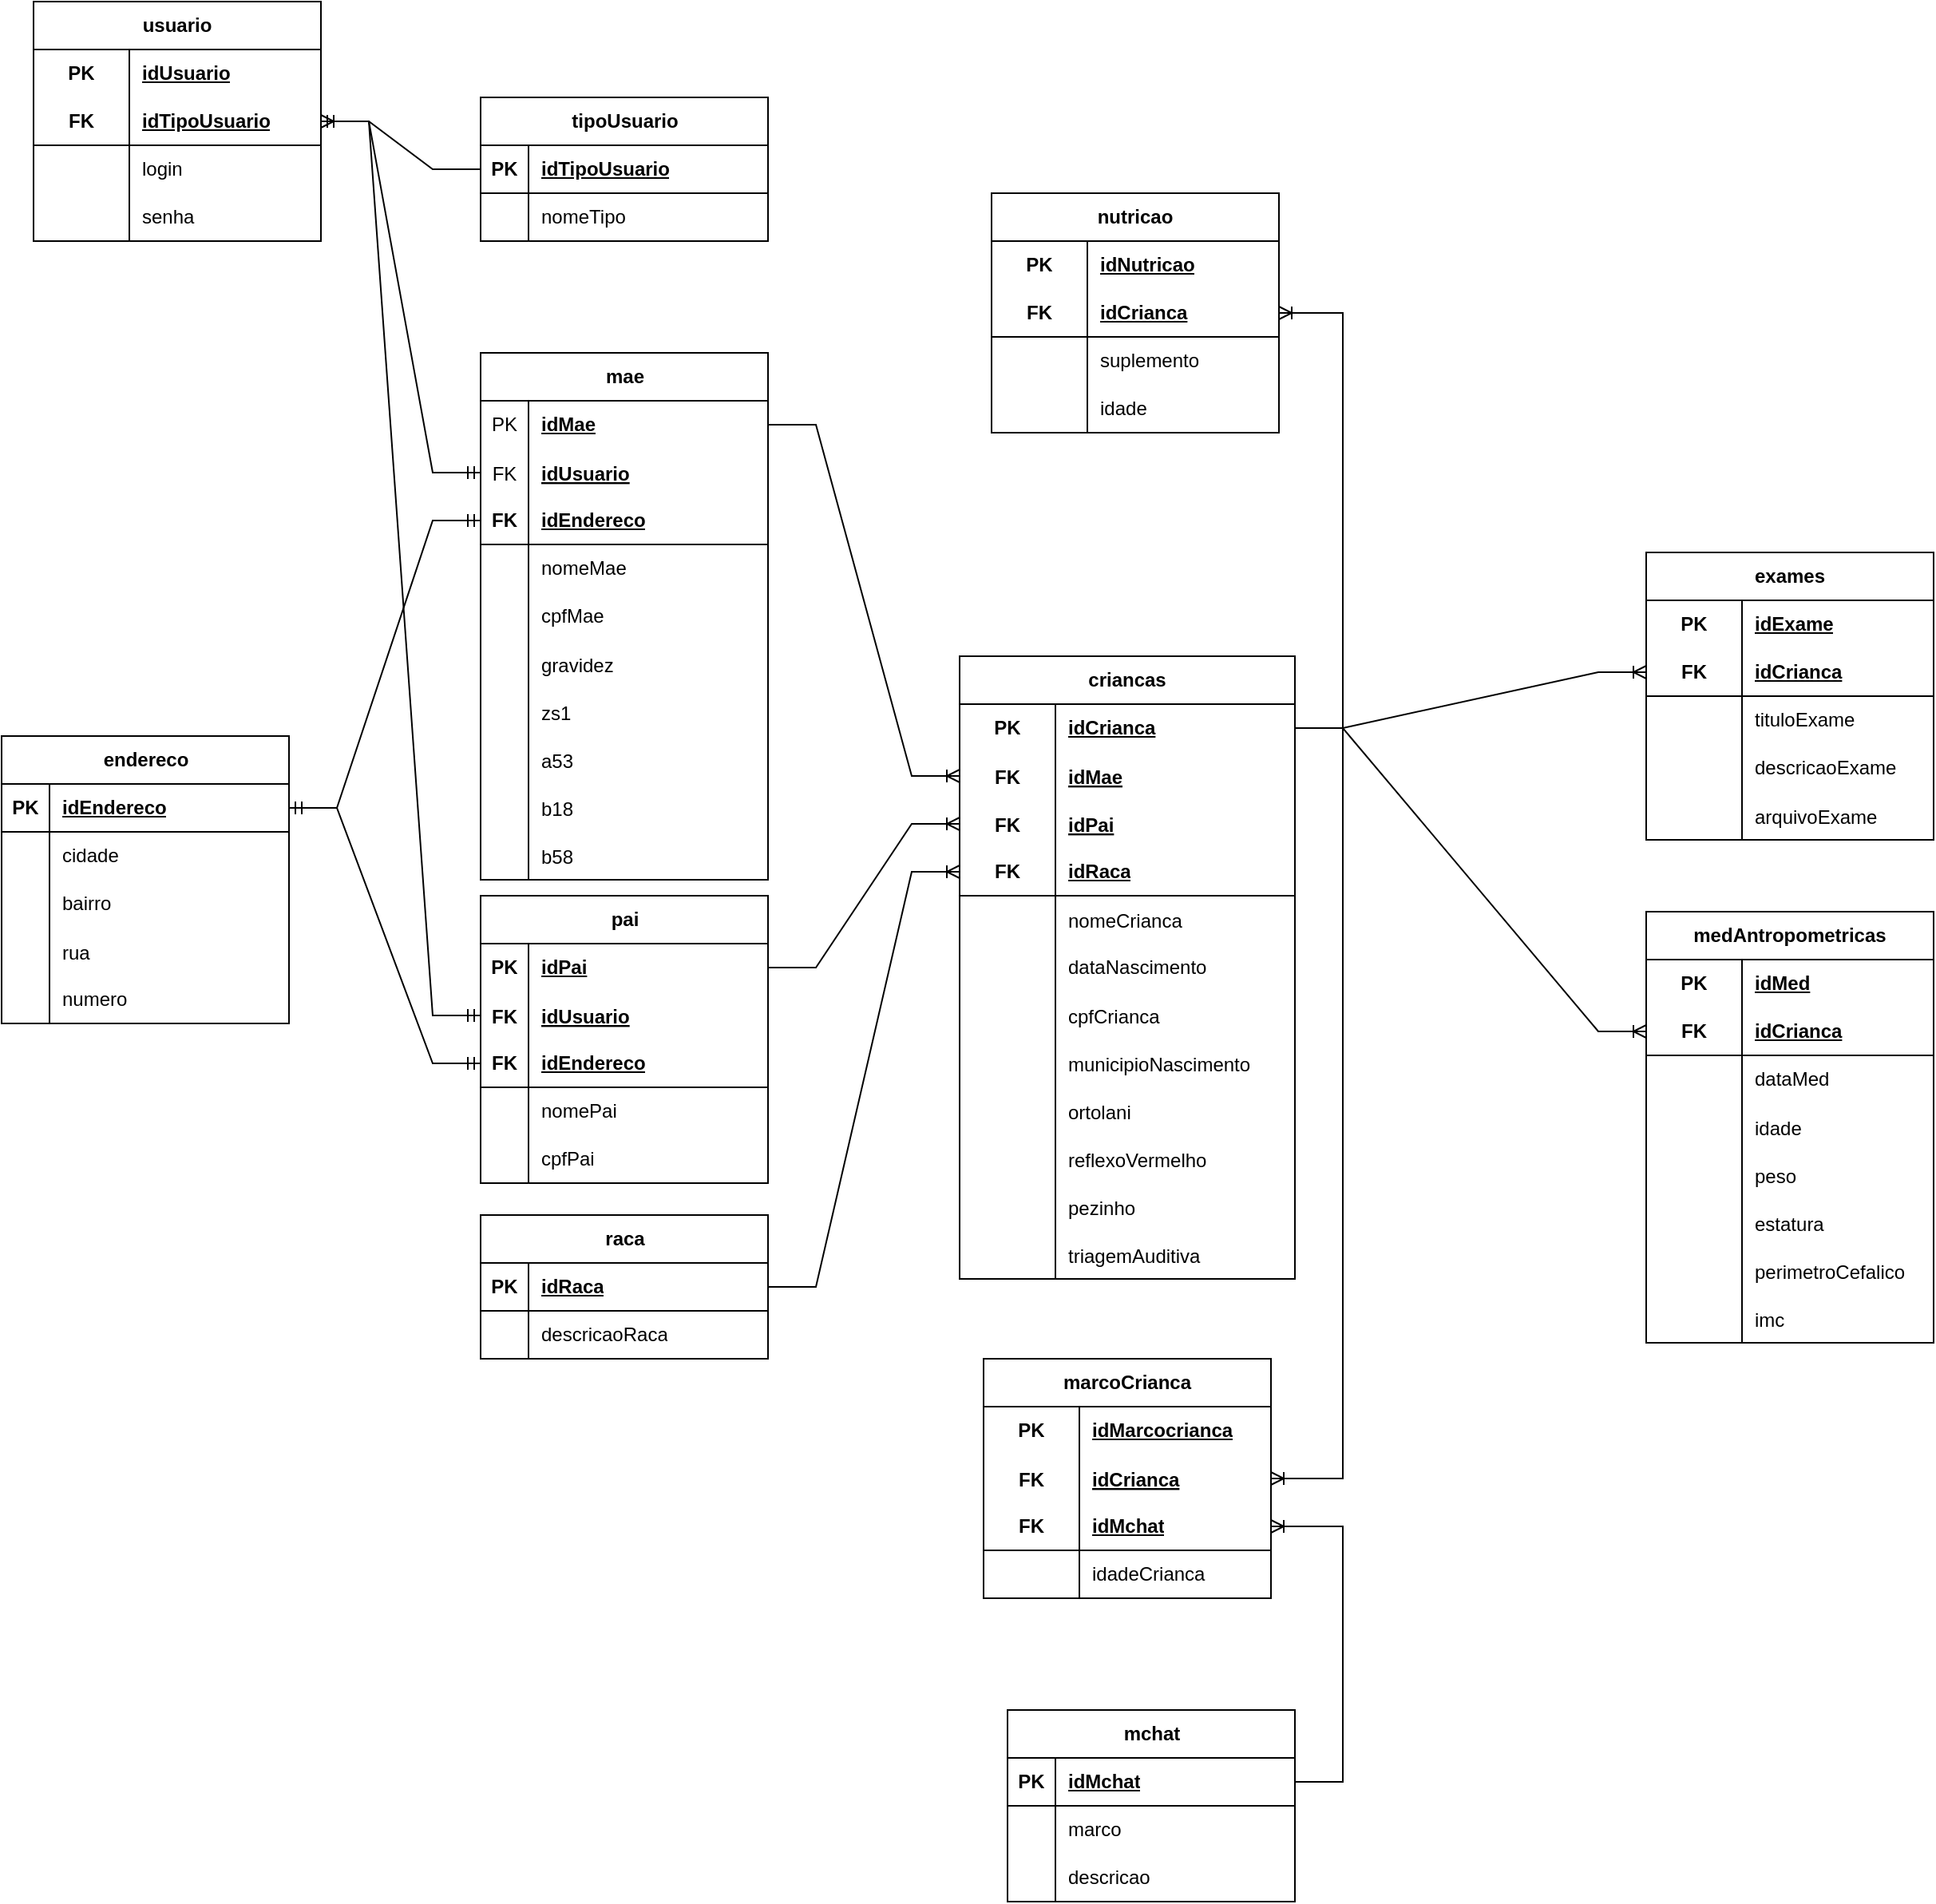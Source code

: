 <mxfile version="24.2.7" type="device">
  <diagram name="Página-1" id="eYkGCyqy0bsZ_CM61Fpu">
    <mxGraphModel dx="2084" dy="1838" grid="1" gridSize="10" guides="1" tooltips="1" connect="1" arrows="1" fold="1" page="1" pageScale="1" pageWidth="827" pageHeight="1169" math="0" shadow="0">
      <root>
        <mxCell id="0" />
        <mxCell id="1" parent="0" />
        <mxCell id="XubNpZwn4meMRp4vUe5j-11" value="criancas" style="shape=table;startSize=30;container=1;collapsible=1;childLayout=tableLayout;fixedRows=1;rowLines=0;fontStyle=1;align=center;resizeLast=1;html=1;whiteSpace=wrap;" vertex="1" parent="1">
          <mxGeometry x="370" y="100" width="210" height="390" as="geometry" />
        </mxCell>
        <mxCell id="XubNpZwn4meMRp4vUe5j-12" value="" style="shape=tableRow;horizontal=0;startSize=0;swimlaneHead=0;swimlaneBody=0;fillColor=none;collapsible=0;dropTarget=0;points=[[0,0.5],[1,0.5]];portConstraint=eastwest;top=0;left=0;right=0;bottom=0;html=1;" vertex="1" parent="XubNpZwn4meMRp4vUe5j-11">
          <mxGeometry y="30" width="210" height="30" as="geometry" />
        </mxCell>
        <mxCell id="XubNpZwn4meMRp4vUe5j-13" value="PK" style="shape=partialRectangle;connectable=0;fillColor=none;top=0;left=0;bottom=0;right=0;fontStyle=1;overflow=hidden;html=1;whiteSpace=wrap;" vertex="1" parent="XubNpZwn4meMRp4vUe5j-12">
          <mxGeometry width="60" height="30" as="geometry">
            <mxRectangle width="60" height="30" as="alternateBounds" />
          </mxGeometry>
        </mxCell>
        <mxCell id="XubNpZwn4meMRp4vUe5j-14" value="idCrianca" style="shape=partialRectangle;connectable=0;fillColor=none;top=0;left=0;bottom=0;right=0;align=left;spacingLeft=6;fontStyle=5;overflow=hidden;html=1;whiteSpace=wrap;" vertex="1" parent="XubNpZwn4meMRp4vUe5j-12">
          <mxGeometry x="60" width="150" height="30" as="geometry">
            <mxRectangle width="150" height="30" as="alternateBounds" />
          </mxGeometry>
        </mxCell>
        <mxCell id="XubNpZwn4meMRp4vUe5j-32" value="" style="shape=tableRow;horizontal=0;startSize=0;swimlaneHead=0;swimlaneBody=0;fillColor=none;collapsible=0;dropTarget=0;points=[[0,0.5],[1,0.5]];portConstraint=eastwest;top=0;left=0;right=0;bottom=0;" vertex="1" parent="XubNpZwn4meMRp4vUe5j-11">
          <mxGeometry y="60" width="210" height="30" as="geometry" />
        </mxCell>
        <mxCell id="XubNpZwn4meMRp4vUe5j-33" value="FK" style="shape=partialRectangle;connectable=0;fillColor=none;top=0;left=0;bottom=0;right=0;editable=1;overflow=hidden;fontStyle=1" vertex="1" parent="XubNpZwn4meMRp4vUe5j-32">
          <mxGeometry width="60" height="30" as="geometry">
            <mxRectangle width="60" height="30" as="alternateBounds" />
          </mxGeometry>
        </mxCell>
        <mxCell id="XubNpZwn4meMRp4vUe5j-34" value="idMae" style="shape=partialRectangle;connectable=0;fillColor=none;top=0;left=0;bottom=0;right=0;align=left;spacingLeft=6;overflow=hidden;fontStyle=5" vertex="1" parent="XubNpZwn4meMRp4vUe5j-32">
          <mxGeometry x="60" width="150" height="30" as="geometry">
            <mxRectangle width="150" height="30" as="alternateBounds" />
          </mxGeometry>
        </mxCell>
        <mxCell id="XubNpZwn4meMRp4vUe5j-41" value="" style="shape=tableRow;horizontal=0;startSize=0;swimlaneHead=0;swimlaneBody=0;fillColor=none;collapsible=0;dropTarget=0;points=[[0,0.5],[1,0.5]];portConstraint=eastwest;top=0;left=0;right=0;bottom=0;" vertex="1" parent="XubNpZwn4meMRp4vUe5j-11">
          <mxGeometry y="90" width="210" height="30" as="geometry" />
        </mxCell>
        <mxCell id="XubNpZwn4meMRp4vUe5j-42" value="FK" style="shape=partialRectangle;connectable=0;fillColor=none;top=0;left=0;bottom=0;right=0;editable=1;overflow=hidden;fontStyle=1" vertex="1" parent="XubNpZwn4meMRp4vUe5j-41">
          <mxGeometry width="60" height="30" as="geometry">
            <mxRectangle width="60" height="30" as="alternateBounds" />
          </mxGeometry>
        </mxCell>
        <mxCell id="XubNpZwn4meMRp4vUe5j-43" value="idPai" style="shape=partialRectangle;connectable=0;fillColor=none;top=0;left=0;bottom=0;right=0;align=left;spacingLeft=6;overflow=hidden;fontStyle=5" vertex="1" parent="XubNpZwn4meMRp4vUe5j-41">
          <mxGeometry x="60" width="150" height="30" as="geometry">
            <mxRectangle width="150" height="30" as="alternateBounds" />
          </mxGeometry>
        </mxCell>
        <mxCell id="XubNpZwn4meMRp4vUe5j-15" value="" style="shape=tableRow;horizontal=0;startSize=0;swimlaneHead=0;swimlaneBody=0;fillColor=none;collapsible=0;dropTarget=0;points=[[0,0.5],[1,0.5]];portConstraint=eastwest;top=0;left=0;right=0;bottom=1;html=1;" vertex="1" parent="XubNpZwn4meMRp4vUe5j-11">
          <mxGeometry y="120" width="210" height="30" as="geometry" />
        </mxCell>
        <mxCell id="XubNpZwn4meMRp4vUe5j-16" value="FK" style="shape=partialRectangle;connectable=0;fillColor=none;top=0;left=0;bottom=0;right=0;fontStyle=1;overflow=hidden;html=1;whiteSpace=wrap;" vertex="1" parent="XubNpZwn4meMRp4vUe5j-15">
          <mxGeometry width="60" height="30" as="geometry">
            <mxRectangle width="60" height="30" as="alternateBounds" />
          </mxGeometry>
        </mxCell>
        <mxCell id="XubNpZwn4meMRp4vUe5j-17" value="idRaca" style="shape=partialRectangle;connectable=0;fillColor=none;top=0;left=0;bottom=0;right=0;align=left;spacingLeft=6;fontStyle=5;overflow=hidden;html=1;whiteSpace=wrap;" vertex="1" parent="XubNpZwn4meMRp4vUe5j-15">
          <mxGeometry x="60" width="150" height="30" as="geometry">
            <mxRectangle width="150" height="30" as="alternateBounds" />
          </mxGeometry>
        </mxCell>
        <mxCell id="XubNpZwn4meMRp4vUe5j-57" value="" style="shape=tableRow;horizontal=0;startSize=0;swimlaneHead=0;swimlaneBody=0;fillColor=none;collapsible=0;dropTarget=0;points=[[0,0.5],[1,0.5]];portConstraint=eastwest;top=0;left=0;right=0;bottom=0;" vertex="1" parent="XubNpZwn4meMRp4vUe5j-11">
          <mxGeometry y="150" width="210" height="30" as="geometry" />
        </mxCell>
        <mxCell id="XubNpZwn4meMRp4vUe5j-58" value="" style="shape=partialRectangle;connectable=0;fillColor=none;top=0;left=0;bottom=0;right=0;editable=1;overflow=hidden;" vertex="1" parent="XubNpZwn4meMRp4vUe5j-57">
          <mxGeometry width="60" height="30" as="geometry">
            <mxRectangle width="60" height="30" as="alternateBounds" />
          </mxGeometry>
        </mxCell>
        <mxCell id="XubNpZwn4meMRp4vUe5j-59" value="nomeCrianca" style="shape=partialRectangle;connectable=0;fillColor=none;top=0;left=0;bottom=0;right=0;align=left;spacingLeft=6;overflow=hidden;" vertex="1" parent="XubNpZwn4meMRp4vUe5j-57">
          <mxGeometry x="60" width="150" height="30" as="geometry">
            <mxRectangle width="150" height="30" as="alternateBounds" />
          </mxGeometry>
        </mxCell>
        <mxCell id="XubNpZwn4meMRp4vUe5j-18" value="" style="shape=tableRow;horizontal=0;startSize=0;swimlaneHead=0;swimlaneBody=0;fillColor=none;collapsible=0;dropTarget=0;points=[[0,0.5],[1,0.5]];portConstraint=eastwest;top=0;left=0;right=0;bottom=0;html=1;" vertex="1" parent="XubNpZwn4meMRp4vUe5j-11">
          <mxGeometry y="180" width="210" height="30" as="geometry" />
        </mxCell>
        <mxCell id="XubNpZwn4meMRp4vUe5j-19" value="" style="shape=partialRectangle;connectable=0;fillColor=none;top=0;left=0;bottom=0;right=0;editable=1;overflow=hidden;html=1;whiteSpace=wrap;" vertex="1" parent="XubNpZwn4meMRp4vUe5j-18">
          <mxGeometry width="60" height="30" as="geometry">
            <mxRectangle width="60" height="30" as="alternateBounds" />
          </mxGeometry>
        </mxCell>
        <mxCell id="XubNpZwn4meMRp4vUe5j-20" value="dataNascimento" style="shape=partialRectangle;connectable=0;fillColor=none;top=0;left=0;bottom=0;right=0;align=left;spacingLeft=6;overflow=hidden;html=1;whiteSpace=wrap;" vertex="1" parent="XubNpZwn4meMRp4vUe5j-18">
          <mxGeometry x="60" width="150" height="30" as="geometry">
            <mxRectangle width="150" height="30" as="alternateBounds" />
          </mxGeometry>
        </mxCell>
        <mxCell id="XubNpZwn4meMRp4vUe5j-35" value="" style="shape=tableRow;horizontal=0;startSize=0;swimlaneHead=0;swimlaneBody=0;fillColor=none;collapsible=0;dropTarget=0;points=[[0,0.5],[1,0.5]];portConstraint=eastwest;top=0;left=0;right=0;bottom=0;" vertex="1" parent="XubNpZwn4meMRp4vUe5j-11">
          <mxGeometry y="210" width="210" height="30" as="geometry" />
        </mxCell>
        <mxCell id="XubNpZwn4meMRp4vUe5j-36" value="" style="shape=partialRectangle;connectable=0;fillColor=none;top=0;left=0;bottom=0;right=0;editable=1;overflow=hidden;" vertex="1" parent="XubNpZwn4meMRp4vUe5j-35">
          <mxGeometry width="60" height="30" as="geometry">
            <mxRectangle width="60" height="30" as="alternateBounds" />
          </mxGeometry>
        </mxCell>
        <mxCell id="XubNpZwn4meMRp4vUe5j-37" value="cpfCrianca" style="shape=partialRectangle;connectable=0;fillColor=none;top=0;left=0;bottom=0;right=0;align=left;spacingLeft=6;overflow=hidden;" vertex="1" parent="XubNpZwn4meMRp4vUe5j-35">
          <mxGeometry x="60" width="150" height="30" as="geometry">
            <mxRectangle width="150" height="30" as="alternateBounds" />
          </mxGeometry>
        </mxCell>
        <mxCell id="XubNpZwn4meMRp4vUe5j-38" value="" style="shape=tableRow;horizontal=0;startSize=0;swimlaneHead=0;swimlaneBody=0;fillColor=none;collapsible=0;dropTarget=0;points=[[0,0.5],[1,0.5]];portConstraint=eastwest;top=0;left=0;right=0;bottom=0;" vertex="1" parent="XubNpZwn4meMRp4vUe5j-11">
          <mxGeometry y="240" width="210" height="30" as="geometry" />
        </mxCell>
        <mxCell id="XubNpZwn4meMRp4vUe5j-39" value="" style="shape=partialRectangle;connectable=0;fillColor=none;top=0;left=0;bottom=0;right=0;editable=1;overflow=hidden;" vertex="1" parent="XubNpZwn4meMRp4vUe5j-38">
          <mxGeometry width="60" height="30" as="geometry">
            <mxRectangle width="60" height="30" as="alternateBounds" />
          </mxGeometry>
        </mxCell>
        <mxCell id="XubNpZwn4meMRp4vUe5j-40" value="municipioNascimento" style="shape=partialRectangle;connectable=0;fillColor=none;top=0;left=0;bottom=0;right=0;align=left;spacingLeft=6;overflow=hidden;" vertex="1" parent="XubNpZwn4meMRp4vUe5j-38">
          <mxGeometry x="60" width="150" height="30" as="geometry">
            <mxRectangle width="150" height="30" as="alternateBounds" />
          </mxGeometry>
        </mxCell>
        <mxCell id="XubNpZwn4meMRp4vUe5j-253" value="" style="shape=tableRow;horizontal=0;startSize=0;swimlaneHead=0;swimlaneBody=0;fillColor=none;collapsible=0;dropTarget=0;points=[[0,0.5],[1,0.5]];portConstraint=eastwest;top=0;left=0;right=0;bottom=0;" vertex="1" parent="XubNpZwn4meMRp4vUe5j-11">
          <mxGeometry y="270" width="210" height="30" as="geometry" />
        </mxCell>
        <mxCell id="XubNpZwn4meMRp4vUe5j-254" value="" style="shape=partialRectangle;connectable=0;fillColor=none;top=0;left=0;bottom=0;right=0;editable=1;overflow=hidden;" vertex="1" parent="XubNpZwn4meMRp4vUe5j-253">
          <mxGeometry width="60" height="30" as="geometry">
            <mxRectangle width="60" height="30" as="alternateBounds" />
          </mxGeometry>
        </mxCell>
        <mxCell id="XubNpZwn4meMRp4vUe5j-255" value="ortolani" style="shape=partialRectangle;connectable=0;fillColor=none;top=0;left=0;bottom=0;right=0;align=left;spacingLeft=6;overflow=hidden;" vertex="1" parent="XubNpZwn4meMRp4vUe5j-253">
          <mxGeometry x="60" width="150" height="30" as="geometry">
            <mxRectangle width="150" height="30" as="alternateBounds" />
          </mxGeometry>
        </mxCell>
        <mxCell id="XubNpZwn4meMRp4vUe5j-250" value="" style="shape=tableRow;horizontal=0;startSize=0;swimlaneHead=0;swimlaneBody=0;fillColor=none;collapsible=0;dropTarget=0;points=[[0,0.5],[1,0.5]];portConstraint=eastwest;top=0;left=0;right=0;bottom=0;" vertex="1" parent="XubNpZwn4meMRp4vUe5j-11">
          <mxGeometry y="300" width="210" height="30" as="geometry" />
        </mxCell>
        <mxCell id="XubNpZwn4meMRp4vUe5j-251" value="" style="shape=partialRectangle;connectable=0;fillColor=none;top=0;left=0;bottom=0;right=0;editable=1;overflow=hidden;" vertex="1" parent="XubNpZwn4meMRp4vUe5j-250">
          <mxGeometry width="60" height="30" as="geometry">
            <mxRectangle width="60" height="30" as="alternateBounds" />
          </mxGeometry>
        </mxCell>
        <mxCell id="XubNpZwn4meMRp4vUe5j-252" value="reflexoVermelho" style="shape=partialRectangle;connectable=0;fillColor=none;top=0;left=0;bottom=0;right=0;align=left;spacingLeft=6;overflow=hidden;" vertex="1" parent="XubNpZwn4meMRp4vUe5j-250">
          <mxGeometry x="60" width="150" height="30" as="geometry">
            <mxRectangle width="150" height="30" as="alternateBounds" />
          </mxGeometry>
        </mxCell>
        <mxCell id="XubNpZwn4meMRp4vUe5j-247" value="" style="shape=tableRow;horizontal=0;startSize=0;swimlaneHead=0;swimlaneBody=0;fillColor=none;collapsible=0;dropTarget=0;points=[[0,0.5],[1,0.5]];portConstraint=eastwest;top=0;left=0;right=0;bottom=0;" vertex="1" parent="XubNpZwn4meMRp4vUe5j-11">
          <mxGeometry y="330" width="210" height="30" as="geometry" />
        </mxCell>
        <mxCell id="XubNpZwn4meMRp4vUe5j-248" value="" style="shape=partialRectangle;connectable=0;fillColor=none;top=0;left=0;bottom=0;right=0;editable=1;overflow=hidden;" vertex="1" parent="XubNpZwn4meMRp4vUe5j-247">
          <mxGeometry width="60" height="30" as="geometry">
            <mxRectangle width="60" height="30" as="alternateBounds" />
          </mxGeometry>
        </mxCell>
        <mxCell id="XubNpZwn4meMRp4vUe5j-249" value="pezinho" style="shape=partialRectangle;connectable=0;fillColor=none;top=0;left=0;bottom=0;right=0;align=left;spacingLeft=6;overflow=hidden;" vertex="1" parent="XubNpZwn4meMRp4vUe5j-247">
          <mxGeometry x="60" width="150" height="30" as="geometry">
            <mxRectangle width="150" height="30" as="alternateBounds" />
          </mxGeometry>
        </mxCell>
        <mxCell id="XubNpZwn4meMRp4vUe5j-262" value="" style="shape=tableRow;horizontal=0;startSize=0;swimlaneHead=0;swimlaneBody=0;fillColor=none;collapsible=0;dropTarget=0;points=[[0,0.5],[1,0.5]];portConstraint=eastwest;top=0;left=0;right=0;bottom=0;" vertex="1" parent="XubNpZwn4meMRp4vUe5j-11">
          <mxGeometry y="360" width="210" height="30" as="geometry" />
        </mxCell>
        <mxCell id="XubNpZwn4meMRp4vUe5j-263" value="" style="shape=partialRectangle;connectable=0;fillColor=none;top=0;left=0;bottom=0;right=0;editable=1;overflow=hidden;" vertex="1" parent="XubNpZwn4meMRp4vUe5j-262">
          <mxGeometry width="60" height="30" as="geometry">
            <mxRectangle width="60" height="30" as="alternateBounds" />
          </mxGeometry>
        </mxCell>
        <mxCell id="XubNpZwn4meMRp4vUe5j-264" value="triagemAuditiva" style="shape=partialRectangle;connectable=0;fillColor=none;top=0;left=0;bottom=0;right=0;align=left;spacingLeft=6;overflow=hidden;" vertex="1" parent="XubNpZwn4meMRp4vUe5j-262">
          <mxGeometry x="60" width="150" height="30" as="geometry">
            <mxRectangle width="150" height="30" as="alternateBounds" />
          </mxGeometry>
        </mxCell>
        <mxCell id="XubNpZwn4meMRp4vUe5j-44" value="pai" style="shape=table;startSize=30;container=1;collapsible=1;childLayout=tableLayout;fixedRows=1;rowLines=0;fontStyle=1;align=center;resizeLast=1;html=1;" vertex="1" parent="1">
          <mxGeometry x="70" y="250" width="180" height="180" as="geometry" />
        </mxCell>
        <mxCell id="XubNpZwn4meMRp4vUe5j-54" value="" style="shape=tableRow;horizontal=0;startSize=0;swimlaneHead=0;swimlaneBody=0;fillColor=none;collapsible=0;dropTarget=0;points=[[0,0.5],[1,0.5]];portConstraint=eastwest;top=0;left=0;right=0;bottom=0;" vertex="1" parent="XubNpZwn4meMRp4vUe5j-44">
          <mxGeometry y="30" width="180" height="30" as="geometry" />
        </mxCell>
        <mxCell id="XubNpZwn4meMRp4vUe5j-55" value="&lt;b&gt;PK&lt;/b&gt;" style="shape=partialRectangle;connectable=0;fillColor=none;top=0;left=0;bottom=0;right=0;editable=1;overflow=hidden;whiteSpace=wrap;html=1;" vertex="1" parent="XubNpZwn4meMRp4vUe5j-54">
          <mxGeometry width="30" height="30" as="geometry">
            <mxRectangle width="30" height="30" as="alternateBounds" />
          </mxGeometry>
        </mxCell>
        <mxCell id="XubNpZwn4meMRp4vUe5j-56" value="&lt;b&gt;&lt;u&gt;idPai&lt;/u&gt;&lt;/b&gt;" style="shape=partialRectangle;connectable=0;fillColor=none;top=0;left=0;bottom=0;right=0;align=left;spacingLeft=6;overflow=hidden;whiteSpace=wrap;html=1;" vertex="1" parent="XubNpZwn4meMRp4vUe5j-54">
          <mxGeometry x="30" width="150" height="30" as="geometry">
            <mxRectangle width="150" height="30" as="alternateBounds" />
          </mxGeometry>
        </mxCell>
        <mxCell id="XubNpZwn4meMRp4vUe5j-314" value="" style="shape=tableRow;horizontal=0;startSize=0;swimlaneHead=0;swimlaneBody=0;fillColor=none;collapsible=0;dropTarget=0;points=[[0,0.5],[1,0.5]];portConstraint=eastwest;top=0;left=0;right=0;bottom=0;fontStyle=5" vertex="1" parent="XubNpZwn4meMRp4vUe5j-44">
          <mxGeometry y="60" width="180" height="30" as="geometry" />
        </mxCell>
        <mxCell id="XubNpZwn4meMRp4vUe5j-315" value="FK" style="shape=partialRectangle;connectable=0;fillColor=none;top=0;left=0;bottom=0;right=0;editable=1;overflow=hidden;fontStyle=1" vertex="1" parent="XubNpZwn4meMRp4vUe5j-314">
          <mxGeometry width="30" height="30" as="geometry">
            <mxRectangle width="30" height="30" as="alternateBounds" />
          </mxGeometry>
        </mxCell>
        <mxCell id="XubNpZwn4meMRp4vUe5j-316" value="idUsuario" style="shape=partialRectangle;connectable=0;fillColor=none;top=0;left=0;bottom=0;right=0;align=left;spacingLeft=6;overflow=hidden;fontStyle=5" vertex="1" parent="XubNpZwn4meMRp4vUe5j-314">
          <mxGeometry x="30" width="150" height="30" as="geometry">
            <mxRectangle width="150" height="30" as="alternateBounds" />
          </mxGeometry>
        </mxCell>
        <mxCell id="XubNpZwn4meMRp4vUe5j-45" value="" style="shape=tableRow;horizontal=0;startSize=0;swimlaneHead=0;swimlaneBody=0;fillColor=none;collapsible=0;dropTarget=0;points=[[0,0.5],[1,0.5]];portConstraint=eastwest;top=0;left=0;right=0;bottom=1;" vertex="1" parent="XubNpZwn4meMRp4vUe5j-44">
          <mxGeometry y="90" width="180" height="30" as="geometry" />
        </mxCell>
        <mxCell id="XubNpZwn4meMRp4vUe5j-46" value="FK" style="shape=partialRectangle;connectable=0;fillColor=none;top=0;left=0;bottom=0;right=0;fontStyle=1;overflow=hidden;whiteSpace=wrap;html=1;" vertex="1" parent="XubNpZwn4meMRp4vUe5j-45">
          <mxGeometry width="30" height="30" as="geometry">
            <mxRectangle width="30" height="30" as="alternateBounds" />
          </mxGeometry>
        </mxCell>
        <mxCell id="XubNpZwn4meMRp4vUe5j-47" value="idEndereco" style="shape=partialRectangle;connectable=0;fillColor=none;top=0;left=0;bottom=0;right=0;align=left;spacingLeft=6;fontStyle=5;overflow=hidden;whiteSpace=wrap;html=1;" vertex="1" parent="XubNpZwn4meMRp4vUe5j-45">
          <mxGeometry x="30" width="150" height="30" as="geometry">
            <mxRectangle width="150" height="30" as="alternateBounds" />
          </mxGeometry>
        </mxCell>
        <mxCell id="XubNpZwn4meMRp4vUe5j-48" value="" style="shape=tableRow;horizontal=0;startSize=0;swimlaneHead=0;swimlaneBody=0;fillColor=none;collapsible=0;dropTarget=0;points=[[0,0.5],[1,0.5]];portConstraint=eastwest;top=0;left=0;right=0;bottom=0;" vertex="1" parent="XubNpZwn4meMRp4vUe5j-44">
          <mxGeometry y="120" width="180" height="30" as="geometry" />
        </mxCell>
        <mxCell id="XubNpZwn4meMRp4vUe5j-49" value="" style="shape=partialRectangle;connectable=0;fillColor=none;top=0;left=0;bottom=0;right=0;editable=1;overflow=hidden;whiteSpace=wrap;html=1;" vertex="1" parent="XubNpZwn4meMRp4vUe5j-48">
          <mxGeometry width="30" height="30" as="geometry">
            <mxRectangle width="30" height="30" as="alternateBounds" />
          </mxGeometry>
        </mxCell>
        <mxCell id="XubNpZwn4meMRp4vUe5j-50" value="nomePai" style="shape=partialRectangle;connectable=0;fillColor=none;top=0;left=0;bottom=0;right=0;align=left;spacingLeft=6;overflow=hidden;whiteSpace=wrap;html=1;" vertex="1" parent="XubNpZwn4meMRp4vUe5j-48">
          <mxGeometry x="30" width="150" height="30" as="geometry">
            <mxRectangle width="150" height="30" as="alternateBounds" />
          </mxGeometry>
        </mxCell>
        <mxCell id="XubNpZwn4meMRp4vUe5j-51" value="" style="shape=tableRow;horizontal=0;startSize=0;swimlaneHead=0;swimlaneBody=0;fillColor=none;collapsible=0;dropTarget=0;points=[[0,0.5],[1,0.5]];portConstraint=eastwest;top=0;left=0;right=0;bottom=0;" vertex="1" parent="XubNpZwn4meMRp4vUe5j-44">
          <mxGeometry y="150" width="180" height="30" as="geometry" />
        </mxCell>
        <mxCell id="XubNpZwn4meMRp4vUe5j-52" value="" style="shape=partialRectangle;connectable=0;fillColor=none;top=0;left=0;bottom=0;right=0;editable=1;overflow=hidden;whiteSpace=wrap;html=1;" vertex="1" parent="XubNpZwn4meMRp4vUe5j-51">
          <mxGeometry width="30" height="30" as="geometry">
            <mxRectangle width="30" height="30" as="alternateBounds" />
          </mxGeometry>
        </mxCell>
        <mxCell id="XubNpZwn4meMRp4vUe5j-53" value="cpfPai" style="shape=partialRectangle;connectable=0;fillColor=none;top=0;left=0;bottom=0;right=0;align=left;spacingLeft=6;overflow=hidden;whiteSpace=wrap;html=1;" vertex="1" parent="XubNpZwn4meMRp4vUe5j-51">
          <mxGeometry x="30" width="150" height="30" as="geometry">
            <mxRectangle width="150" height="30" as="alternateBounds" />
          </mxGeometry>
        </mxCell>
        <mxCell id="XubNpZwn4meMRp4vUe5j-64" value="mae" style="shape=table;startSize=30;container=1;collapsible=1;childLayout=tableLayout;fixedRows=1;rowLines=0;fontStyle=1;align=center;resizeLast=1;html=1;" vertex="1" parent="1">
          <mxGeometry x="70" y="-90" width="180" height="330" as="geometry" />
        </mxCell>
        <mxCell id="XubNpZwn4meMRp4vUe5j-65" value="" style="shape=tableRow;horizontal=0;startSize=0;swimlaneHead=0;swimlaneBody=0;fillColor=none;collapsible=0;dropTarget=0;points=[[0,0.5],[1,0.5]];portConstraint=eastwest;top=0;left=0;right=0;bottom=0;" vertex="1" parent="XubNpZwn4meMRp4vUe5j-64">
          <mxGeometry y="30" width="180" height="30" as="geometry" />
        </mxCell>
        <mxCell id="XubNpZwn4meMRp4vUe5j-66" value="PK" style="shape=partialRectangle;connectable=0;fillColor=none;top=0;left=0;bottom=0;right=0;editable=1;overflow=hidden;whiteSpace=wrap;html=1;" vertex="1" parent="XubNpZwn4meMRp4vUe5j-65">
          <mxGeometry width="30" height="30" as="geometry">
            <mxRectangle width="30" height="30" as="alternateBounds" />
          </mxGeometry>
        </mxCell>
        <mxCell id="XubNpZwn4meMRp4vUe5j-67" value="&lt;b&gt;&lt;u&gt;idMae&lt;/u&gt;&lt;/b&gt;" style="shape=partialRectangle;connectable=0;fillColor=none;top=0;left=0;bottom=0;right=0;align=left;spacingLeft=6;overflow=hidden;whiteSpace=wrap;html=1;" vertex="1" parent="XubNpZwn4meMRp4vUe5j-65">
          <mxGeometry x="30" width="150" height="30" as="geometry">
            <mxRectangle width="150" height="30" as="alternateBounds" />
          </mxGeometry>
        </mxCell>
        <mxCell id="XubNpZwn4meMRp4vUe5j-311" value="" style="shape=tableRow;horizontal=0;startSize=0;swimlaneHead=0;swimlaneBody=0;fillColor=none;collapsible=0;dropTarget=0;points=[[0,0.5],[1,0.5]];portConstraint=eastwest;top=0;left=0;right=0;bottom=0;" vertex="1" parent="XubNpZwn4meMRp4vUe5j-64">
          <mxGeometry y="60" width="180" height="30" as="geometry" />
        </mxCell>
        <mxCell id="XubNpZwn4meMRp4vUe5j-312" value="FK" style="shape=partialRectangle;connectable=0;fillColor=none;top=0;left=0;bottom=0;right=0;editable=1;overflow=hidden;" vertex="1" parent="XubNpZwn4meMRp4vUe5j-311">
          <mxGeometry width="30" height="30" as="geometry">
            <mxRectangle width="30" height="30" as="alternateBounds" />
          </mxGeometry>
        </mxCell>
        <mxCell id="XubNpZwn4meMRp4vUe5j-313" value="idUsuario" style="shape=partialRectangle;connectable=0;fillColor=none;top=0;left=0;bottom=0;right=0;align=left;spacingLeft=6;overflow=hidden;fontStyle=5" vertex="1" parent="XubNpZwn4meMRp4vUe5j-311">
          <mxGeometry x="30" width="150" height="30" as="geometry">
            <mxRectangle width="150" height="30" as="alternateBounds" />
          </mxGeometry>
        </mxCell>
        <mxCell id="XubNpZwn4meMRp4vUe5j-68" value="" style="shape=tableRow;horizontal=0;startSize=0;swimlaneHead=0;swimlaneBody=0;fillColor=none;collapsible=0;dropTarget=0;points=[[0,0.5],[1,0.5]];portConstraint=eastwest;top=0;left=0;right=0;bottom=1;" vertex="1" parent="XubNpZwn4meMRp4vUe5j-64">
          <mxGeometry y="90" width="180" height="30" as="geometry" />
        </mxCell>
        <mxCell id="XubNpZwn4meMRp4vUe5j-69" value="FK" style="shape=partialRectangle;connectable=0;fillColor=none;top=0;left=0;bottom=0;right=0;fontStyle=1;overflow=hidden;whiteSpace=wrap;html=1;" vertex="1" parent="XubNpZwn4meMRp4vUe5j-68">
          <mxGeometry width="30" height="30" as="geometry">
            <mxRectangle width="30" height="30" as="alternateBounds" />
          </mxGeometry>
        </mxCell>
        <mxCell id="XubNpZwn4meMRp4vUe5j-70" value="idEndereco" style="shape=partialRectangle;connectable=0;fillColor=none;top=0;left=0;bottom=0;right=0;align=left;spacingLeft=6;fontStyle=5;overflow=hidden;whiteSpace=wrap;html=1;" vertex="1" parent="XubNpZwn4meMRp4vUe5j-68">
          <mxGeometry x="30" width="150" height="30" as="geometry">
            <mxRectangle width="150" height="30" as="alternateBounds" />
          </mxGeometry>
        </mxCell>
        <mxCell id="XubNpZwn4meMRp4vUe5j-71" value="" style="shape=tableRow;horizontal=0;startSize=0;swimlaneHead=0;swimlaneBody=0;fillColor=none;collapsible=0;dropTarget=0;points=[[0,0.5],[1,0.5]];portConstraint=eastwest;top=0;left=0;right=0;bottom=0;" vertex="1" parent="XubNpZwn4meMRp4vUe5j-64">
          <mxGeometry y="120" width="180" height="30" as="geometry" />
        </mxCell>
        <mxCell id="XubNpZwn4meMRp4vUe5j-72" value="" style="shape=partialRectangle;connectable=0;fillColor=none;top=0;left=0;bottom=0;right=0;editable=1;overflow=hidden;whiteSpace=wrap;html=1;" vertex="1" parent="XubNpZwn4meMRp4vUe5j-71">
          <mxGeometry width="30" height="30" as="geometry">
            <mxRectangle width="30" height="30" as="alternateBounds" />
          </mxGeometry>
        </mxCell>
        <mxCell id="XubNpZwn4meMRp4vUe5j-73" value="nomeMae" style="shape=partialRectangle;connectable=0;fillColor=none;top=0;left=0;bottom=0;right=0;align=left;spacingLeft=6;overflow=hidden;whiteSpace=wrap;html=1;" vertex="1" parent="XubNpZwn4meMRp4vUe5j-71">
          <mxGeometry x="30" width="150" height="30" as="geometry">
            <mxRectangle width="150" height="30" as="alternateBounds" />
          </mxGeometry>
        </mxCell>
        <mxCell id="XubNpZwn4meMRp4vUe5j-74" value="" style="shape=tableRow;horizontal=0;startSize=0;swimlaneHead=0;swimlaneBody=0;fillColor=none;collapsible=0;dropTarget=0;points=[[0,0.5],[1,0.5]];portConstraint=eastwest;top=0;left=0;right=0;bottom=0;" vertex="1" parent="XubNpZwn4meMRp4vUe5j-64">
          <mxGeometry y="150" width="180" height="30" as="geometry" />
        </mxCell>
        <mxCell id="XubNpZwn4meMRp4vUe5j-75" value="" style="shape=partialRectangle;connectable=0;fillColor=none;top=0;left=0;bottom=0;right=0;editable=1;overflow=hidden;whiteSpace=wrap;html=1;" vertex="1" parent="XubNpZwn4meMRp4vUe5j-74">
          <mxGeometry width="30" height="30" as="geometry">
            <mxRectangle width="30" height="30" as="alternateBounds" />
          </mxGeometry>
        </mxCell>
        <mxCell id="XubNpZwn4meMRp4vUe5j-76" value="cpfMae" style="shape=partialRectangle;connectable=0;fillColor=none;top=0;left=0;bottom=0;right=0;align=left;spacingLeft=6;overflow=hidden;whiteSpace=wrap;html=1;" vertex="1" parent="XubNpZwn4meMRp4vUe5j-74">
          <mxGeometry x="30" width="150" height="30" as="geometry">
            <mxRectangle width="150" height="30" as="alternateBounds" />
          </mxGeometry>
        </mxCell>
        <mxCell id="XubNpZwn4meMRp4vUe5j-271" value="" style="shape=tableRow;horizontal=0;startSize=0;swimlaneHead=0;swimlaneBody=0;fillColor=none;collapsible=0;dropTarget=0;points=[[0,0.5],[1,0.5]];portConstraint=eastwest;top=0;left=0;right=0;bottom=0;" vertex="1" parent="XubNpZwn4meMRp4vUe5j-64">
          <mxGeometry y="180" width="180" height="30" as="geometry" />
        </mxCell>
        <mxCell id="XubNpZwn4meMRp4vUe5j-272" value="" style="shape=partialRectangle;connectable=0;fillColor=none;top=0;left=0;bottom=0;right=0;editable=1;overflow=hidden;" vertex="1" parent="XubNpZwn4meMRp4vUe5j-271">
          <mxGeometry width="30" height="30" as="geometry">
            <mxRectangle width="30" height="30" as="alternateBounds" />
          </mxGeometry>
        </mxCell>
        <mxCell id="XubNpZwn4meMRp4vUe5j-273" value="gravidez" style="shape=partialRectangle;connectable=0;fillColor=none;top=0;left=0;bottom=0;right=0;align=left;spacingLeft=6;overflow=hidden;" vertex="1" parent="XubNpZwn4meMRp4vUe5j-271">
          <mxGeometry x="30" width="150" height="30" as="geometry">
            <mxRectangle width="150" height="30" as="alternateBounds" />
          </mxGeometry>
        </mxCell>
        <mxCell id="XubNpZwn4meMRp4vUe5j-274" value="" style="shape=tableRow;horizontal=0;startSize=0;swimlaneHead=0;swimlaneBody=0;fillColor=none;collapsible=0;dropTarget=0;points=[[0,0.5],[1,0.5]];portConstraint=eastwest;top=0;left=0;right=0;bottom=0;" vertex="1" parent="XubNpZwn4meMRp4vUe5j-64">
          <mxGeometry y="210" width="180" height="30" as="geometry" />
        </mxCell>
        <mxCell id="XubNpZwn4meMRp4vUe5j-275" value="" style="shape=partialRectangle;connectable=0;fillColor=none;top=0;left=0;bottom=0;right=0;editable=1;overflow=hidden;" vertex="1" parent="XubNpZwn4meMRp4vUe5j-274">
          <mxGeometry width="30" height="30" as="geometry">
            <mxRectangle width="30" height="30" as="alternateBounds" />
          </mxGeometry>
        </mxCell>
        <mxCell id="XubNpZwn4meMRp4vUe5j-276" value="zs1" style="shape=partialRectangle;connectable=0;fillColor=none;top=0;left=0;bottom=0;right=0;align=left;spacingLeft=6;overflow=hidden;" vertex="1" parent="XubNpZwn4meMRp4vUe5j-274">
          <mxGeometry x="30" width="150" height="30" as="geometry">
            <mxRectangle width="150" height="30" as="alternateBounds" />
          </mxGeometry>
        </mxCell>
        <mxCell id="XubNpZwn4meMRp4vUe5j-268" value="" style="shape=tableRow;horizontal=0;startSize=0;swimlaneHead=0;swimlaneBody=0;fillColor=none;collapsible=0;dropTarget=0;points=[[0,0.5],[1,0.5]];portConstraint=eastwest;top=0;left=0;right=0;bottom=0;" vertex="1" parent="XubNpZwn4meMRp4vUe5j-64">
          <mxGeometry y="240" width="180" height="30" as="geometry" />
        </mxCell>
        <mxCell id="XubNpZwn4meMRp4vUe5j-269" value="" style="shape=partialRectangle;connectable=0;fillColor=none;top=0;left=0;bottom=0;right=0;editable=1;overflow=hidden;" vertex="1" parent="XubNpZwn4meMRp4vUe5j-268">
          <mxGeometry width="30" height="30" as="geometry">
            <mxRectangle width="30" height="30" as="alternateBounds" />
          </mxGeometry>
        </mxCell>
        <mxCell id="XubNpZwn4meMRp4vUe5j-270" value="a53" style="shape=partialRectangle;connectable=0;fillColor=none;top=0;left=0;bottom=0;right=0;align=left;spacingLeft=6;overflow=hidden;" vertex="1" parent="XubNpZwn4meMRp4vUe5j-268">
          <mxGeometry x="30" width="150" height="30" as="geometry">
            <mxRectangle width="150" height="30" as="alternateBounds" />
          </mxGeometry>
        </mxCell>
        <mxCell id="XubNpZwn4meMRp4vUe5j-277" value="" style="shape=tableRow;horizontal=0;startSize=0;swimlaneHead=0;swimlaneBody=0;fillColor=none;collapsible=0;dropTarget=0;points=[[0,0.5],[1,0.5]];portConstraint=eastwest;top=0;left=0;right=0;bottom=0;" vertex="1" parent="XubNpZwn4meMRp4vUe5j-64">
          <mxGeometry y="270" width="180" height="30" as="geometry" />
        </mxCell>
        <mxCell id="XubNpZwn4meMRp4vUe5j-278" value="" style="shape=partialRectangle;connectable=0;fillColor=none;top=0;left=0;bottom=0;right=0;editable=1;overflow=hidden;" vertex="1" parent="XubNpZwn4meMRp4vUe5j-277">
          <mxGeometry width="30" height="30" as="geometry">
            <mxRectangle width="30" height="30" as="alternateBounds" />
          </mxGeometry>
        </mxCell>
        <mxCell id="XubNpZwn4meMRp4vUe5j-279" value="b18" style="shape=partialRectangle;connectable=0;fillColor=none;top=0;left=0;bottom=0;right=0;align=left;spacingLeft=6;overflow=hidden;" vertex="1" parent="XubNpZwn4meMRp4vUe5j-277">
          <mxGeometry x="30" width="150" height="30" as="geometry">
            <mxRectangle width="150" height="30" as="alternateBounds" />
          </mxGeometry>
        </mxCell>
        <mxCell id="XubNpZwn4meMRp4vUe5j-265" value="" style="shape=tableRow;horizontal=0;startSize=0;swimlaneHead=0;swimlaneBody=0;fillColor=none;collapsible=0;dropTarget=0;points=[[0,0.5],[1,0.5]];portConstraint=eastwest;top=0;left=0;right=0;bottom=0;" vertex="1" parent="XubNpZwn4meMRp4vUe5j-64">
          <mxGeometry y="300" width="180" height="30" as="geometry" />
        </mxCell>
        <mxCell id="XubNpZwn4meMRp4vUe5j-266" value="" style="shape=partialRectangle;connectable=0;fillColor=none;top=0;left=0;bottom=0;right=0;editable=1;overflow=hidden;" vertex="1" parent="XubNpZwn4meMRp4vUe5j-265">
          <mxGeometry width="30" height="30" as="geometry">
            <mxRectangle width="30" height="30" as="alternateBounds" />
          </mxGeometry>
        </mxCell>
        <mxCell id="XubNpZwn4meMRp4vUe5j-267" value="b58" style="shape=partialRectangle;connectable=0;fillColor=none;top=0;left=0;bottom=0;right=0;align=left;spacingLeft=6;overflow=hidden;" vertex="1" parent="XubNpZwn4meMRp4vUe5j-265">
          <mxGeometry x="30" width="150" height="30" as="geometry">
            <mxRectangle width="150" height="30" as="alternateBounds" />
          </mxGeometry>
        </mxCell>
        <mxCell id="XubNpZwn4meMRp4vUe5j-78" value="" style="edgeStyle=entityRelationEdgeStyle;fontSize=12;html=1;endArrow=ERoneToMany;rounded=0;" edge="1" parent="1" source="XubNpZwn4meMRp4vUe5j-65" target="XubNpZwn4meMRp4vUe5j-32">
          <mxGeometry width="100" height="100" relative="1" as="geometry">
            <mxPoint x="290" y="320" as="sourcePoint" />
            <mxPoint x="390" y="220" as="targetPoint" />
          </mxGeometry>
        </mxCell>
        <mxCell id="XubNpZwn4meMRp4vUe5j-80" value="" style="edgeStyle=entityRelationEdgeStyle;fontSize=12;html=1;endArrow=ERoneToMany;rounded=0;" edge="1" parent="1" source="XubNpZwn4meMRp4vUe5j-54" target="XubNpZwn4meMRp4vUe5j-41">
          <mxGeometry width="100" height="100" relative="1" as="geometry">
            <mxPoint x="260" y="105" as="sourcePoint" />
            <mxPoint x="380" y="185" as="targetPoint" />
          </mxGeometry>
        </mxCell>
        <mxCell id="XubNpZwn4meMRp4vUe5j-94" value="endereco" style="shape=table;startSize=30;container=1;collapsible=1;childLayout=tableLayout;fixedRows=1;rowLines=0;fontStyle=1;align=center;resizeLast=1;html=1;" vertex="1" parent="1">
          <mxGeometry x="-230" y="150" width="180" height="180" as="geometry" />
        </mxCell>
        <mxCell id="XubNpZwn4meMRp4vUe5j-95" value="" style="shape=tableRow;horizontal=0;startSize=0;swimlaneHead=0;swimlaneBody=0;fillColor=none;collapsible=0;dropTarget=0;points=[[0,0.5],[1,0.5]];portConstraint=eastwest;top=0;left=0;right=0;bottom=1;" vertex="1" parent="XubNpZwn4meMRp4vUe5j-94">
          <mxGeometry y="30" width="180" height="30" as="geometry" />
        </mxCell>
        <mxCell id="XubNpZwn4meMRp4vUe5j-96" value="PK" style="shape=partialRectangle;connectable=0;fillColor=none;top=0;left=0;bottom=0;right=0;fontStyle=1;overflow=hidden;whiteSpace=wrap;html=1;" vertex="1" parent="XubNpZwn4meMRp4vUe5j-95">
          <mxGeometry width="30" height="30" as="geometry">
            <mxRectangle width="30" height="30" as="alternateBounds" />
          </mxGeometry>
        </mxCell>
        <mxCell id="XubNpZwn4meMRp4vUe5j-97" value="idEndereco" style="shape=partialRectangle;connectable=0;fillColor=none;top=0;left=0;bottom=0;right=0;align=left;spacingLeft=6;fontStyle=5;overflow=hidden;whiteSpace=wrap;html=1;" vertex="1" parent="XubNpZwn4meMRp4vUe5j-95">
          <mxGeometry x="30" width="150" height="30" as="geometry">
            <mxRectangle width="150" height="30" as="alternateBounds" />
          </mxGeometry>
        </mxCell>
        <mxCell id="XubNpZwn4meMRp4vUe5j-98" value="" style="shape=tableRow;horizontal=0;startSize=0;swimlaneHead=0;swimlaneBody=0;fillColor=none;collapsible=0;dropTarget=0;points=[[0,0.5],[1,0.5]];portConstraint=eastwest;top=0;left=0;right=0;bottom=0;" vertex="1" parent="XubNpZwn4meMRp4vUe5j-94">
          <mxGeometry y="60" width="180" height="30" as="geometry" />
        </mxCell>
        <mxCell id="XubNpZwn4meMRp4vUe5j-99" value="" style="shape=partialRectangle;connectable=0;fillColor=none;top=0;left=0;bottom=0;right=0;editable=1;overflow=hidden;whiteSpace=wrap;html=1;" vertex="1" parent="XubNpZwn4meMRp4vUe5j-98">
          <mxGeometry width="30" height="30" as="geometry">
            <mxRectangle width="30" height="30" as="alternateBounds" />
          </mxGeometry>
        </mxCell>
        <mxCell id="XubNpZwn4meMRp4vUe5j-100" value="cidade" style="shape=partialRectangle;connectable=0;fillColor=none;top=0;left=0;bottom=0;right=0;align=left;spacingLeft=6;overflow=hidden;whiteSpace=wrap;html=1;" vertex="1" parent="XubNpZwn4meMRp4vUe5j-98">
          <mxGeometry x="30" width="150" height="30" as="geometry">
            <mxRectangle width="150" height="30" as="alternateBounds" />
          </mxGeometry>
        </mxCell>
        <mxCell id="XubNpZwn4meMRp4vUe5j-101" value="" style="shape=tableRow;horizontal=0;startSize=0;swimlaneHead=0;swimlaneBody=0;fillColor=none;collapsible=0;dropTarget=0;points=[[0,0.5],[1,0.5]];portConstraint=eastwest;top=0;left=0;right=0;bottom=0;" vertex="1" parent="XubNpZwn4meMRp4vUe5j-94">
          <mxGeometry y="90" width="180" height="30" as="geometry" />
        </mxCell>
        <mxCell id="XubNpZwn4meMRp4vUe5j-102" value="" style="shape=partialRectangle;connectable=0;fillColor=none;top=0;left=0;bottom=0;right=0;editable=1;overflow=hidden;whiteSpace=wrap;html=1;" vertex="1" parent="XubNpZwn4meMRp4vUe5j-101">
          <mxGeometry width="30" height="30" as="geometry">
            <mxRectangle width="30" height="30" as="alternateBounds" />
          </mxGeometry>
        </mxCell>
        <mxCell id="XubNpZwn4meMRp4vUe5j-103" value="bairro" style="shape=partialRectangle;connectable=0;fillColor=none;top=0;left=0;bottom=0;right=0;align=left;spacingLeft=6;overflow=hidden;whiteSpace=wrap;html=1;" vertex="1" parent="XubNpZwn4meMRp4vUe5j-101">
          <mxGeometry x="30" width="150" height="30" as="geometry">
            <mxRectangle width="150" height="30" as="alternateBounds" />
          </mxGeometry>
        </mxCell>
        <mxCell id="XubNpZwn4meMRp4vUe5j-107" value="" style="shape=tableRow;horizontal=0;startSize=0;swimlaneHead=0;swimlaneBody=0;fillColor=none;collapsible=0;dropTarget=0;points=[[0,0.5],[1,0.5]];portConstraint=eastwest;top=0;left=0;right=0;bottom=0;" vertex="1" parent="XubNpZwn4meMRp4vUe5j-94">
          <mxGeometry y="120" width="180" height="30" as="geometry" />
        </mxCell>
        <mxCell id="XubNpZwn4meMRp4vUe5j-108" value="" style="shape=partialRectangle;connectable=0;fillColor=none;top=0;left=0;bottom=0;right=0;editable=1;overflow=hidden;" vertex="1" parent="XubNpZwn4meMRp4vUe5j-107">
          <mxGeometry width="30" height="30" as="geometry">
            <mxRectangle width="30" height="30" as="alternateBounds" />
          </mxGeometry>
        </mxCell>
        <mxCell id="XubNpZwn4meMRp4vUe5j-109" value="rua" style="shape=partialRectangle;connectable=0;fillColor=none;top=0;left=0;bottom=0;right=0;align=left;spacingLeft=6;overflow=hidden;" vertex="1" parent="XubNpZwn4meMRp4vUe5j-107">
          <mxGeometry x="30" width="150" height="30" as="geometry">
            <mxRectangle width="150" height="30" as="alternateBounds" />
          </mxGeometry>
        </mxCell>
        <mxCell id="XubNpZwn4meMRp4vUe5j-104" value="" style="shape=tableRow;horizontal=0;startSize=0;swimlaneHead=0;swimlaneBody=0;fillColor=none;collapsible=0;dropTarget=0;points=[[0,0.5],[1,0.5]];portConstraint=eastwest;top=0;left=0;right=0;bottom=0;" vertex="1" parent="XubNpZwn4meMRp4vUe5j-94">
          <mxGeometry y="150" width="180" height="30" as="geometry" />
        </mxCell>
        <mxCell id="XubNpZwn4meMRp4vUe5j-105" value="" style="shape=partialRectangle;connectable=0;fillColor=none;top=0;left=0;bottom=0;right=0;editable=1;overflow=hidden;whiteSpace=wrap;html=1;" vertex="1" parent="XubNpZwn4meMRp4vUe5j-104">
          <mxGeometry width="30" height="30" as="geometry">
            <mxRectangle width="30" height="30" as="alternateBounds" />
          </mxGeometry>
        </mxCell>
        <mxCell id="XubNpZwn4meMRp4vUe5j-106" value="numero" style="shape=partialRectangle;connectable=0;fillColor=none;top=0;left=0;bottom=0;right=0;align=left;spacingLeft=6;overflow=hidden;whiteSpace=wrap;html=1;" vertex="1" parent="XubNpZwn4meMRp4vUe5j-104">
          <mxGeometry x="30" width="150" height="30" as="geometry">
            <mxRectangle width="150" height="30" as="alternateBounds" />
          </mxGeometry>
        </mxCell>
        <mxCell id="XubNpZwn4meMRp4vUe5j-110" value="" style="edgeStyle=entityRelationEdgeStyle;fontSize=12;html=1;endArrow=ERmandOne;startArrow=ERmandOne;rounded=0;exitX=1;exitY=0.5;exitDx=0;exitDy=0;entryX=0;entryY=0.5;entryDx=0;entryDy=0;" edge="1" parent="1" source="XubNpZwn4meMRp4vUe5j-95" target="XubNpZwn4meMRp4vUe5j-45">
          <mxGeometry width="100" height="100" relative="1" as="geometry">
            <mxPoint x="160" y="300" as="sourcePoint" />
            <mxPoint x="260" y="200" as="targetPoint" />
          </mxGeometry>
        </mxCell>
        <mxCell id="XubNpZwn4meMRp4vUe5j-111" value="" style="edgeStyle=entityRelationEdgeStyle;fontSize=12;html=1;endArrow=ERmandOne;startArrow=ERmandOne;rounded=0;entryX=0;entryY=0.5;entryDx=0;entryDy=0;" edge="1" parent="1" source="XubNpZwn4meMRp4vUe5j-95" target="XubNpZwn4meMRp4vUe5j-68">
          <mxGeometry width="100" height="100" relative="1" as="geometry">
            <mxPoint x="-50" y="175" as="sourcePoint" />
            <mxPoint x="80" y="335" as="targetPoint" />
          </mxGeometry>
        </mxCell>
        <mxCell id="XubNpZwn4meMRp4vUe5j-112" value="exames" style="shape=table;startSize=30;container=1;collapsible=1;childLayout=tableLayout;fixedRows=1;rowLines=0;fontStyle=1;align=center;resizeLast=1;html=1;whiteSpace=wrap;" vertex="1" parent="1">
          <mxGeometry x="800" y="35" width="180" height="180" as="geometry" />
        </mxCell>
        <mxCell id="XubNpZwn4meMRp4vUe5j-113" value="" style="shape=tableRow;horizontal=0;startSize=0;swimlaneHead=0;swimlaneBody=0;fillColor=none;collapsible=0;dropTarget=0;points=[[0,0.5],[1,0.5]];portConstraint=eastwest;top=0;left=0;right=0;bottom=0;html=1;" vertex="1" parent="XubNpZwn4meMRp4vUe5j-112">
          <mxGeometry y="30" width="180" height="30" as="geometry" />
        </mxCell>
        <mxCell id="XubNpZwn4meMRp4vUe5j-114" value="PK" style="shape=partialRectangle;connectable=0;fillColor=none;top=0;left=0;bottom=0;right=0;fontStyle=1;overflow=hidden;html=1;whiteSpace=wrap;" vertex="1" parent="XubNpZwn4meMRp4vUe5j-113">
          <mxGeometry width="60" height="30" as="geometry">
            <mxRectangle width="60" height="30" as="alternateBounds" />
          </mxGeometry>
        </mxCell>
        <mxCell id="XubNpZwn4meMRp4vUe5j-115" value="idExame" style="shape=partialRectangle;connectable=0;fillColor=none;top=0;left=0;bottom=0;right=0;align=left;spacingLeft=6;fontStyle=5;overflow=hidden;html=1;whiteSpace=wrap;" vertex="1" parent="XubNpZwn4meMRp4vUe5j-113">
          <mxGeometry x="60" width="120" height="30" as="geometry">
            <mxRectangle width="120" height="30" as="alternateBounds" />
          </mxGeometry>
        </mxCell>
        <mxCell id="XubNpZwn4meMRp4vUe5j-116" value="" style="shape=tableRow;horizontal=0;startSize=0;swimlaneHead=0;swimlaneBody=0;fillColor=none;collapsible=0;dropTarget=0;points=[[0,0.5],[1,0.5]];portConstraint=eastwest;top=0;left=0;right=0;bottom=1;html=1;" vertex="1" parent="XubNpZwn4meMRp4vUe5j-112">
          <mxGeometry y="60" width="180" height="30" as="geometry" />
        </mxCell>
        <mxCell id="XubNpZwn4meMRp4vUe5j-117" value="FK" style="shape=partialRectangle;connectable=0;fillColor=none;top=0;left=0;bottom=0;right=0;fontStyle=1;overflow=hidden;html=1;whiteSpace=wrap;" vertex="1" parent="XubNpZwn4meMRp4vUe5j-116">
          <mxGeometry width="60" height="30" as="geometry">
            <mxRectangle width="60" height="30" as="alternateBounds" />
          </mxGeometry>
        </mxCell>
        <mxCell id="XubNpZwn4meMRp4vUe5j-118" value="idCrianca" style="shape=partialRectangle;connectable=0;fillColor=none;top=0;left=0;bottom=0;right=0;align=left;spacingLeft=6;fontStyle=5;overflow=hidden;html=1;whiteSpace=wrap;" vertex="1" parent="XubNpZwn4meMRp4vUe5j-116">
          <mxGeometry x="60" width="120" height="30" as="geometry">
            <mxRectangle width="120" height="30" as="alternateBounds" />
          </mxGeometry>
        </mxCell>
        <mxCell id="XubNpZwn4meMRp4vUe5j-119" value="" style="shape=tableRow;horizontal=0;startSize=0;swimlaneHead=0;swimlaneBody=0;fillColor=none;collapsible=0;dropTarget=0;points=[[0,0.5],[1,0.5]];portConstraint=eastwest;top=0;left=0;right=0;bottom=0;html=1;" vertex="1" parent="XubNpZwn4meMRp4vUe5j-112">
          <mxGeometry y="90" width="180" height="30" as="geometry" />
        </mxCell>
        <mxCell id="XubNpZwn4meMRp4vUe5j-120" value="" style="shape=partialRectangle;connectable=0;fillColor=none;top=0;left=0;bottom=0;right=0;editable=1;overflow=hidden;html=1;whiteSpace=wrap;" vertex="1" parent="XubNpZwn4meMRp4vUe5j-119">
          <mxGeometry width="60" height="30" as="geometry">
            <mxRectangle width="60" height="30" as="alternateBounds" />
          </mxGeometry>
        </mxCell>
        <mxCell id="XubNpZwn4meMRp4vUe5j-121" value="tituloExame" style="shape=partialRectangle;connectable=0;fillColor=none;top=0;left=0;bottom=0;right=0;align=left;spacingLeft=6;overflow=hidden;html=1;whiteSpace=wrap;" vertex="1" parent="XubNpZwn4meMRp4vUe5j-119">
          <mxGeometry x="60" width="120" height="30" as="geometry">
            <mxRectangle width="120" height="30" as="alternateBounds" />
          </mxGeometry>
        </mxCell>
        <mxCell id="XubNpZwn4meMRp4vUe5j-122" value="" style="shape=tableRow;horizontal=0;startSize=0;swimlaneHead=0;swimlaneBody=0;fillColor=none;collapsible=0;dropTarget=0;points=[[0,0.5],[1,0.5]];portConstraint=eastwest;top=0;left=0;right=0;bottom=0;html=1;" vertex="1" parent="XubNpZwn4meMRp4vUe5j-112">
          <mxGeometry y="120" width="180" height="30" as="geometry" />
        </mxCell>
        <mxCell id="XubNpZwn4meMRp4vUe5j-123" value="" style="shape=partialRectangle;connectable=0;fillColor=none;top=0;left=0;bottom=0;right=0;editable=1;overflow=hidden;html=1;whiteSpace=wrap;" vertex="1" parent="XubNpZwn4meMRp4vUe5j-122">
          <mxGeometry width="60" height="30" as="geometry">
            <mxRectangle width="60" height="30" as="alternateBounds" />
          </mxGeometry>
        </mxCell>
        <mxCell id="XubNpZwn4meMRp4vUe5j-124" value="descricaoExame" style="shape=partialRectangle;connectable=0;fillColor=none;top=0;left=0;bottom=0;right=0;align=left;spacingLeft=6;overflow=hidden;html=1;whiteSpace=wrap;" vertex="1" parent="XubNpZwn4meMRp4vUe5j-122">
          <mxGeometry x="60" width="120" height="30" as="geometry">
            <mxRectangle width="120" height="30" as="alternateBounds" />
          </mxGeometry>
        </mxCell>
        <mxCell id="XubNpZwn4meMRp4vUe5j-125" value="" style="shape=tableRow;horizontal=0;startSize=0;swimlaneHead=0;swimlaneBody=0;fillColor=none;collapsible=0;dropTarget=0;points=[[0,0.5],[1,0.5]];portConstraint=eastwest;top=0;left=0;right=0;bottom=0;" vertex="1" parent="XubNpZwn4meMRp4vUe5j-112">
          <mxGeometry y="150" width="180" height="30" as="geometry" />
        </mxCell>
        <mxCell id="XubNpZwn4meMRp4vUe5j-126" value="" style="shape=partialRectangle;connectable=0;fillColor=none;top=0;left=0;bottom=0;right=0;editable=1;overflow=hidden;" vertex="1" parent="XubNpZwn4meMRp4vUe5j-125">
          <mxGeometry width="60" height="30" as="geometry">
            <mxRectangle width="60" height="30" as="alternateBounds" />
          </mxGeometry>
        </mxCell>
        <mxCell id="XubNpZwn4meMRp4vUe5j-127" value="arquivoExame" style="shape=partialRectangle;connectable=0;fillColor=none;top=0;left=0;bottom=0;right=0;align=left;spacingLeft=6;overflow=hidden;" vertex="1" parent="XubNpZwn4meMRp4vUe5j-125">
          <mxGeometry x="60" width="120" height="30" as="geometry">
            <mxRectangle width="120" height="30" as="alternateBounds" />
          </mxGeometry>
        </mxCell>
        <mxCell id="XubNpZwn4meMRp4vUe5j-128" value="" style="edgeStyle=entityRelationEdgeStyle;fontSize=12;html=1;endArrow=ERoneToMany;rounded=0;" edge="1" parent="1" source="XubNpZwn4meMRp4vUe5j-12" target="XubNpZwn4meMRp4vUe5j-116">
          <mxGeometry width="100" height="100" relative="1" as="geometry">
            <mxPoint x="710" y="180" as="sourcePoint" />
            <mxPoint x="810" y="80" as="targetPoint" />
          </mxGeometry>
        </mxCell>
        <mxCell id="XubNpZwn4meMRp4vUe5j-146" value="raca" style="shape=table;startSize=30;container=1;collapsible=1;childLayout=tableLayout;fixedRows=1;rowLines=0;fontStyle=1;align=center;resizeLast=1;html=1;" vertex="1" parent="1">
          <mxGeometry x="70" y="450" width="180" height="90" as="geometry" />
        </mxCell>
        <mxCell id="XubNpZwn4meMRp4vUe5j-147" value="" style="shape=tableRow;horizontal=0;startSize=0;swimlaneHead=0;swimlaneBody=0;fillColor=none;collapsible=0;dropTarget=0;points=[[0,0.5],[1,0.5]];portConstraint=eastwest;top=0;left=0;right=0;bottom=1;" vertex="1" parent="XubNpZwn4meMRp4vUe5j-146">
          <mxGeometry y="30" width="180" height="30" as="geometry" />
        </mxCell>
        <mxCell id="XubNpZwn4meMRp4vUe5j-148" value="PK" style="shape=partialRectangle;connectable=0;fillColor=none;top=0;left=0;bottom=0;right=0;fontStyle=1;overflow=hidden;whiteSpace=wrap;html=1;" vertex="1" parent="XubNpZwn4meMRp4vUe5j-147">
          <mxGeometry width="30" height="30" as="geometry">
            <mxRectangle width="30" height="30" as="alternateBounds" />
          </mxGeometry>
        </mxCell>
        <mxCell id="XubNpZwn4meMRp4vUe5j-149" value="idRaca" style="shape=partialRectangle;connectable=0;fillColor=none;top=0;left=0;bottom=0;right=0;align=left;spacingLeft=6;fontStyle=5;overflow=hidden;whiteSpace=wrap;html=1;" vertex="1" parent="XubNpZwn4meMRp4vUe5j-147">
          <mxGeometry x="30" width="150" height="30" as="geometry">
            <mxRectangle width="150" height="30" as="alternateBounds" />
          </mxGeometry>
        </mxCell>
        <mxCell id="XubNpZwn4meMRp4vUe5j-150" value="" style="shape=tableRow;horizontal=0;startSize=0;swimlaneHead=0;swimlaneBody=0;fillColor=none;collapsible=0;dropTarget=0;points=[[0,0.5],[1,0.5]];portConstraint=eastwest;top=0;left=0;right=0;bottom=0;" vertex="1" parent="XubNpZwn4meMRp4vUe5j-146">
          <mxGeometry y="60" width="180" height="30" as="geometry" />
        </mxCell>
        <mxCell id="XubNpZwn4meMRp4vUe5j-151" value="" style="shape=partialRectangle;connectable=0;fillColor=none;top=0;left=0;bottom=0;right=0;editable=1;overflow=hidden;whiteSpace=wrap;html=1;" vertex="1" parent="XubNpZwn4meMRp4vUe5j-150">
          <mxGeometry width="30" height="30" as="geometry">
            <mxRectangle width="30" height="30" as="alternateBounds" />
          </mxGeometry>
        </mxCell>
        <mxCell id="XubNpZwn4meMRp4vUe5j-152" value="descricaoRaca" style="shape=partialRectangle;connectable=0;fillColor=none;top=0;left=0;bottom=0;right=0;align=left;spacingLeft=6;overflow=hidden;whiteSpace=wrap;html=1;" vertex="1" parent="XubNpZwn4meMRp4vUe5j-150">
          <mxGeometry x="30" width="150" height="30" as="geometry">
            <mxRectangle width="150" height="30" as="alternateBounds" />
          </mxGeometry>
        </mxCell>
        <mxCell id="XubNpZwn4meMRp4vUe5j-159" value="" style="edgeStyle=entityRelationEdgeStyle;fontSize=12;html=1;endArrow=ERoneToMany;rounded=0;entryX=0;entryY=0.5;entryDx=0;entryDy=0;" edge="1" parent="1" source="XubNpZwn4meMRp4vUe5j-147" target="XubNpZwn4meMRp4vUe5j-15">
          <mxGeometry width="100" height="100" relative="1" as="geometry">
            <mxPoint x="510" y="420" as="sourcePoint" />
            <mxPoint x="610" y="320" as="targetPoint" />
          </mxGeometry>
        </mxCell>
        <mxCell id="XubNpZwn4meMRp4vUe5j-160" value="medAntropometricas" style="shape=table;startSize=30;container=1;collapsible=1;childLayout=tableLayout;fixedRows=1;rowLines=0;fontStyle=1;align=center;resizeLast=1;html=1;whiteSpace=wrap;" vertex="1" parent="1">
          <mxGeometry x="800" y="260" width="180" height="270" as="geometry" />
        </mxCell>
        <mxCell id="XubNpZwn4meMRp4vUe5j-161" value="" style="shape=tableRow;horizontal=0;startSize=0;swimlaneHead=0;swimlaneBody=0;fillColor=none;collapsible=0;dropTarget=0;points=[[0,0.5],[1,0.5]];portConstraint=eastwest;top=0;left=0;right=0;bottom=0;html=1;" vertex="1" parent="XubNpZwn4meMRp4vUe5j-160">
          <mxGeometry y="30" width="180" height="30" as="geometry" />
        </mxCell>
        <mxCell id="XubNpZwn4meMRp4vUe5j-162" value="PK" style="shape=partialRectangle;connectable=0;fillColor=none;top=0;left=0;bottom=0;right=0;fontStyle=1;overflow=hidden;html=1;whiteSpace=wrap;" vertex="1" parent="XubNpZwn4meMRp4vUe5j-161">
          <mxGeometry width="60" height="30" as="geometry">
            <mxRectangle width="60" height="30" as="alternateBounds" />
          </mxGeometry>
        </mxCell>
        <mxCell id="XubNpZwn4meMRp4vUe5j-163" value="idMed" style="shape=partialRectangle;connectable=0;fillColor=none;top=0;left=0;bottom=0;right=0;align=left;spacingLeft=6;fontStyle=5;overflow=hidden;html=1;whiteSpace=wrap;" vertex="1" parent="XubNpZwn4meMRp4vUe5j-161">
          <mxGeometry x="60" width="120" height="30" as="geometry">
            <mxRectangle width="120" height="30" as="alternateBounds" />
          </mxGeometry>
        </mxCell>
        <mxCell id="XubNpZwn4meMRp4vUe5j-164" value="" style="shape=tableRow;horizontal=0;startSize=0;swimlaneHead=0;swimlaneBody=0;fillColor=none;collapsible=0;dropTarget=0;points=[[0,0.5],[1,0.5]];portConstraint=eastwest;top=0;left=0;right=0;bottom=1;html=1;" vertex="1" parent="XubNpZwn4meMRp4vUe5j-160">
          <mxGeometry y="60" width="180" height="30" as="geometry" />
        </mxCell>
        <mxCell id="XubNpZwn4meMRp4vUe5j-165" value="FK" style="shape=partialRectangle;connectable=0;fillColor=none;top=0;left=0;bottom=0;right=0;fontStyle=1;overflow=hidden;html=1;whiteSpace=wrap;" vertex="1" parent="XubNpZwn4meMRp4vUe5j-164">
          <mxGeometry width="60" height="30" as="geometry">
            <mxRectangle width="60" height="30" as="alternateBounds" />
          </mxGeometry>
        </mxCell>
        <mxCell id="XubNpZwn4meMRp4vUe5j-166" value="idCrianca" style="shape=partialRectangle;connectable=0;fillColor=none;top=0;left=0;bottom=0;right=0;align=left;spacingLeft=6;fontStyle=5;overflow=hidden;html=1;whiteSpace=wrap;" vertex="1" parent="XubNpZwn4meMRp4vUe5j-164">
          <mxGeometry x="60" width="120" height="30" as="geometry">
            <mxRectangle width="120" height="30" as="alternateBounds" />
          </mxGeometry>
        </mxCell>
        <mxCell id="XubNpZwn4meMRp4vUe5j-167" value="" style="shape=tableRow;horizontal=0;startSize=0;swimlaneHead=0;swimlaneBody=0;fillColor=none;collapsible=0;dropTarget=0;points=[[0,0.5],[1,0.5]];portConstraint=eastwest;top=0;left=0;right=0;bottom=0;html=1;" vertex="1" parent="XubNpZwn4meMRp4vUe5j-160">
          <mxGeometry y="90" width="180" height="30" as="geometry" />
        </mxCell>
        <mxCell id="XubNpZwn4meMRp4vUe5j-168" value="" style="shape=partialRectangle;connectable=0;fillColor=none;top=0;left=0;bottom=0;right=0;editable=1;overflow=hidden;html=1;whiteSpace=wrap;" vertex="1" parent="XubNpZwn4meMRp4vUe5j-167">
          <mxGeometry width="60" height="30" as="geometry">
            <mxRectangle width="60" height="30" as="alternateBounds" />
          </mxGeometry>
        </mxCell>
        <mxCell id="XubNpZwn4meMRp4vUe5j-169" value="dataMed" style="shape=partialRectangle;connectable=0;fillColor=none;top=0;left=0;bottom=0;right=0;align=left;spacingLeft=6;overflow=hidden;html=1;whiteSpace=wrap;" vertex="1" parent="XubNpZwn4meMRp4vUe5j-167">
          <mxGeometry x="60" width="120" height="30" as="geometry">
            <mxRectangle width="120" height="30" as="alternateBounds" />
          </mxGeometry>
        </mxCell>
        <mxCell id="XubNpZwn4meMRp4vUe5j-176" value="" style="shape=tableRow;horizontal=0;startSize=0;swimlaneHead=0;swimlaneBody=0;fillColor=none;collapsible=0;dropTarget=0;points=[[0,0.5],[1,0.5]];portConstraint=eastwest;top=0;left=0;right=0;bottom=0;" vertex="1" parent="XubNpZwn4meMRp4vUe5j-160">
          <mxGeometry y="120" width="180" height="30" as="geometry" />
        </mxCell>
        <mxCell id="XubNpZwn4meMRp4vUe5j-177" value="" style="shape=partialRectangle;connectable=0;fillColor=none;top=0;left=0;bottom=0;right=0;editable=1;overflow=hidden;" vertex="1" parent="XubNpZwn4meMRp4vUe5j-176">
          <mxGeometry width="60" height="30" as="geometry">
            <mxRectangle width="60" height="30" as="alternateBounds" />
          </mxGeometry>
        </mxCell>
        <mxCell id="XubNpZwn4meMRp4vUe5j-178" value="idade" style="shape=partialRectangle;connectable=0;fillColor=none;top=0;left=0;bottom=0;right=0;align=left;spacingLeft=6;overflow=hidden;" vertex="1" parent="XubNpZwn4meMRp4vUe5j-176">
          <mxGeometry x="60" width="120" height="30" as="geometry">
            <mxRectangle width="120" height="30" as="alternateBounds" />
          </mxGeometry>
        </mxCell>
        <mxCell id="XubNpZwn4meMRp4vUe5j-173" value="" style="shape=tableRow;horizontal=0;startSize=0;swimlaneHead=0;swimlaneBody=0;fillColor=none;collapsible=0;dropTarget=0;points=[[0,0.5],[1,0.5]];portConstraint=eastwest;top=0;left=0;right=0;bottom=0;" vertex="1" parent="XubNpZwn4meMRp4vUe5j-160">
          <mxGeometry y="150" width="180" height="30" as="geometry" />
        </mxCell>
        <mxCell id="XubNpZwn4meMRp4vUe5j-174" value="" style="shape=partialRectangle;connectable=0;fillColor=none;top=0;left=0;bottom=0;right=0;editable=1;overflow=hidden;" vertex="1" parent="XubNpZwn4meMRp4vUe5j-173">
          <mxGeometry width="60" height="30" as="geometry">
            <mxRectangle width="60" height="30" as="alternateBounds" />
          </mxGeometry>
        </mxCell>
        <mxCell id="XubNpZwn4meMRp4vUe5j-175" value="peso" style="shape=partialRectangle;connectable=0;fillColor=none;top=0;left=0;bottom=0;right=0;align=left;spacingLeft=6;overflow=hidden;" vertex="1" parent="XubNpZwn4meMRp4vUe5j-173">
          <mxGeometry x="60" width="120" height="30" as="geometry">
            <mxRectangle width="120" height="30" as="alternateBounds" />
          </mxGeometry>
        </mxCell>
        <mxCell id="XubNpZwn4meMRp4vUe5j-182" value="" style="shape=tableRow;horizontal=0;startSize=0;swimlaneHead=0;swimlaneBody=0;fillColor=none;collapsible=0;dropTarget=0;points=[[0,0.5],[1,0.5]];portConstraint=eastwest;top=0;left=0;right=0;bottom=0;" vertex="1" parent="XubNpZwn4meMRp4vUe5j-160">
          <mxGeometry y="180" width="180" height="30" as="geometry" />
        </mxCell>
        <mxCell id="XubNpZwn4meMRp4vUe5j-183" value="" style="shape=partialRectangle;connectable=0;fillColor=none;top=0;left=0;bottom=0;right=0;editable=1;overflow=hidden;" vertex="1" parent="XubNpZwn4meMRp4vUe5j-182">
          <mxGeometry width="60" height="30" as="geometry">
            <mxRectangle width="60" height="30" as="alternateBounds" />
          </mxGeometry>
        </mxCell>
        <mxCell id="XubNpZwn4meMRp4vUe5j-184" value="estatura" style="shape=partialRectangle;connectable=0;fillColor=none;top=0;left=0;bottom=0;right=0;align=left;spacingLeft=6;overflow=hidden;" vertex="1" parent="XubNpZwn4meMRp4vUe5j-182">
          <mxGeometry x="60" width="120" height="30" as="geometry">
            <mxRectangle width="120" height="30" as="alternateBounds" />
          </mxGeometry>
        </mxCell>
        <mxCell id="XubNpZwn4meMRp4vUe5j-185" value="" style="shape=tableRow;horizontal=0;startSize=0;swimlaneHead=0;swimlaneBody=0;fillColor=none;collapsible=0;dropTarget=0;points=[[0,0.5],[1,0.5]];portConstraint=eastwest;top=0;left=0;right=0;bottom=0;" vertex="1" parent="XubNpZwn4meMRp4vUe5j-160">
          <mxGeometry y="210" width="180" height="30" as="geometry" />
        </mxCell>
        <mxCell id="XubNpZwn4meMRp4vUe5j-186" value="" style="shape=partialRectangle;connectable=0;fillColor=none;top=0;left=0;bottom=0;right=0;editable=1;overflow=hidden;" vertex="1" parent="XubNpZwn4meMRp4vUe5j-185">
          <mxGeometry width="60" height="30" as="geometry">
            <mxRectangle width="60" height="30" as="alternateBounds" />
          </mxGeometry>
        </mxCell>
        <mxCell id="XubNpZwn4meMRp4vUe5j-187" value="perimetroCefalico" style="shape=partialRectangle;connectable=0;fillColor=none;top=0;left=0;bottom=0;right=0;align=left;spacingLeft=6;overflow=hidden;" vertex="1" parent="XubNpZwn4meMRp4vUe5j-185">
          <mxGeometry x="60" width="120" height="30" as="geometry">
            <mxRectangle width="120" height="30" as="alternateBounds" />
          </mxGeometry>
        </mxCell>
        <mxCell id="XubNpZwn4meMRp4vUe5j-179" value="" style="shape=tableRow;horizontal=0;startSize=0;swimlaneHead=0;swimlaneBody=0;fillColor=none;collapsible=0;dropTarget=0;points=[[0,0.5],[1,0.5]];portConstraint=eastwest;top=0;left=0;right=0;bottom=0;" vertex="1" parent="XubNpZwn4meMRp4vUe5j-160">
          <mxGeometry y="240" width="180" height="30" as="geometry" />
        </mxCell>
        <mxCell id="XubNpZwn4meMRp4vUe5j-180" value="" style="shape=partialRectangle;connectable=0;fillColor=none;top=0;left=0;bottom=0;right=0;editable=1;overflow=hidden;" vertex="1" parent="XubNpZwn4meMRp4vUe5j-179">
          <mxGeometry width="60" height="30" as="geometry">
            <mxRectangle width="60" height="30" as="alternateBounds" />
          </mxGeometry>
        </mxCell>
        <mxCell id="XubNpZwn4meMRp4vUe5j-181" value="imc" style="shape=partialRectangle;connectable=0;fillColor=none;top=0;left=0;bottom=0;right=0;align=left;spacingLeft=6;overflow=hidden;" vertex="1" parent="XubNpZwn4meMRp4vUe5j-179">
          <mxGeometry x="60" width="120" height="30" as="geometry">
            <mxRectangle width="120" height="30" as="alternateBounds" />
          </mxGeometry>
        </mxCell>
        <mxCell id="XubNpZwn4meMRp4vUe5j-188" value="" style="edgeStyle=entityRelationEdgeStyle;fontSize=12;html=1;endArrow=ERoneToMany;rounded=0;" edge="1" parent="1" source="XubNpZwn4meMRp4vUe5j-12" target="XubNpZwn4meMRp4vUe5j-164">
          <mxGeometry width="100" height="100" relative="1" as="geometry">
            <mxPoint x="590" y="155" as="sourcePoint" />
            <mxPoint x="810" y="120" as="targetPoint" />
          </mxGeometry>
        </mxCell>
        <mxCell id="XubNpZwn4meMRp4vUe5j-202" value="mchat" style="shape=table;startSize=30;container=1;collapsible=1;childLayout=tableLayout;fixedRows=1;rowLines=0;fontStyle=1;align=center;resizeLast=1;html=1;" vertex="1" parent="1">
          <mxGeometry x="400" y="760" width="180" height="120" as="geometry" />
        </mxCell>
        <mxCell id="XubNpZwn4meMRp4vUe5j-203" value="" style="shape=tableRow;horizontal=0;startSize=0;swimlaneHead=0;swimlaneBody=0;fillColor=none;collapsible=0;dropTarget=0;points=[[0,0.5],[1,0.5]];portConstraint=eastwest;top=0;left=0;right=0;bottom=1;" vertex="1" parent="XubNpZwn4meMRp4vUe5j-202">
          <mxGeometry y="30" width="180" height="30" as="geometry" />
        </mxCell>
        <mxCell id="XubNpZwn4meMRp4vUe5j-204" value="PK" style="shape=partialRectangle;connectable=0;fillColor=none;top=0;left=0;bottom=0;right=0;fontStyle=1;overflow=hidden;whiteSpace=wrap;html=1;" vertex="1" parent="XubNpZwn4meMRp4vUe5j-203">
          <mxGeometry width="30" height="30" as="geometry">
            <mxRectangle width="30" height="30" as="alternateBounds" />
          </mxGeometry>
        </mxCell>
        <mxCell id="XubNpZwn4meMRp4vUe5j-205" value="idMchat" style="shape=partialRectangle;connectable=0;fillColor=none;top=0;left=0;bottom=0;right=0;align=left;spacingLeft=6;fontStyle=5;overflow=hidden;whiteSpace=wrap;html=1;" vertex="1" parent="XubNpZwn4meMRp4vUe5j-203">
          <mxGeometry x="30" width="150" height="30" as="geometry">
            <mxRectangle width="150" height="30" as="alternateBounds" />
          </mxGeometry>
        </mxCell>
        <mxCell id="XubNpZwn4meMRp4vUe5j-206" value="" style="shape=tableRow;horizontal=0;startSize=0;swimlaneHead=0;swimlaneBody=0;fillColor=none;collapsible=0;dropTarget=0;points=[[0,0.5],[1,0.5]];portConstraint=eastwest;top=0;left=0;right=0;bottom=0;" vertex="1" parent="XubNpZwn4meMRp4vUe5j-202">
          <mxGeometry y="60" width="180" height="30" as="geometry" />
        </mxCell>
        <mxCell id="XubNpZwn4meMRp4vUe5j-207" value="" style="shape=partialRectangle;connectable=0;fillColor=none;top=0;left=0;bottom=0;right=0;editable=1;overflow=hidden;whiteSpace=wrap;html=1;" vertex="1" parent="XubNpZwn4meMRp4vUe5j-206">
          <mxGeometry width="30" height="30" as="geometry">
            <mxRectangle width="30" height="30" as="alternateBounds" />
          </mxGeometry>
        </mxCell>
        <mxCell id="XubNpZwn4meMRp4vUe5j-208" value="marco" style="shape=partialRectangle;connectable=0;fillColor=none;top=0;left=0;bottom=0;right=0;align=left;spacingLeft=6;overflow=hidden;whiteSpace=wrap;html=1;" vertex="1" parent="XubNpZwn4meMRp4vUe5j-206">
          <mxGeometry x="30" width="150" height="30" as="geometry">
            <mxRectangle width="150" height="30" as="alternateBounds" />
          </mxGeometry>
        </mxCell>
        <mxCell id="XubNpZwn4meMRp4vUe5j-209" value="" style="shape=tableRow;horizontal=0;startSize=0;swimlaneHead=0;swimlaneBody=0;fillColor=none;collapsible=0;dropTarget=0;points=[[0,0.5],[1,0.5]];portConstraint=eastwest;top=0;left=0;right=0;bottom=0;" vertex="1" parent="XubNpZwn4meMRp4vUe5j-202">
          <mxGeometry y="90" width="180" height="30" as="geometry" />
        </mxCell>
        <mxCell id="XubNpZwn4meMRp4vUe5j-210" value="" style="shape=partialRectangle;connectable=0;fillColor=none;top=0;left=0;bottom=0;right=0;editable=1;overflow=hidden;whiteSpace=wrap;html=1;" vertex="1" parent="XubNpZwn4meMRp4vUe5j-209">
          <mxGeometry width="30" height="30" as="geometry">
            <mxRectangle width="30" height="30" as="alternateBounds" />
          </mxGeometry>
        </mxCell>
        <mxCell id="XubNpZwn4meMRp4vUe5j-211" value="descricao" style="shape=partialRectangle;connectable=0;fillColor=none;top=0;left=0;bottom=0;right=0;align=left;spacingLeft=6;overflow=hidden;whiteSpace=wrap;html=1;" vertex="1" parent="XubNpZwn4meMRp4vUe5j-209">
          <mxGeometry x="30" width="150" height="30" as="geometry">
            <mxRectangle width="150" height="30" as="alternateBounds" />
          </mxGeometry>
        </mxCell>
        <mxCell id="XubNpZwn4meMRp4vUe5j-215" value="marcoCrianca" style="shape=table;startSize=30;container=1;collapsible=1;childLayout=tableLayout;fixedRows=1;rowLines=0;fontStyle=1;align=center;resizeLast=1;html=1;whiteSpace=wrap;" vertex="1" parent="1">
          <mxGeometry x="385" y="540" width="180" height="150" as="geometry" />
        </mxCell>
        <mxCell id="XubNpZwn4meMRp4vUe5j-216" value="" style="shape=tableRow;horizontal=0;startSize=0;swimlaneHead=0;swimlaneBody=0;fillColor=none;collapsible=0;dropTarget=0;points=[[0,0.5],[1,0.5]];portConstraint=eastwest;top=0;left=0;right=0;bottom=0;html=1;" vertex="1" parent="XubNpZwn4meMRp4vUe5j-215">
          <mxGeometry y="30" width="180" height="30" as="geometry" />
        </mxCell>
        <mxCell id="XubNpZwn4meMRp4vUe5j-217" value="PK" style="shape=partialRectangle;connectable=0;fillColor=none;top=0;left=0;bottom=0;right=0;fontStyle=1;overflow=hidden;html=1;whiteSpace=wrap;" vertex="1" parent="XubNpZwn4meMRp4vUe5j-216">
          <mxGeometry width="60" height="30" as="geometry">
            <mxRectangle width="60" height="30" as="alternateBounds" />
          </mxGeometry>
        </mxCell>
        <mxCell id="XubNpZwn4meMRp4vUe5j-218" value="idMarcocrianca" style="shape=partialRectangle;connectable=0;fillColor=none;top=0;left=0;bottom=0;right=0;align=left;spacingLeft=6;fontStyle=5;overflow=hidden;html=1;whiteSpace=wrap;" vertex="1" parent="XubNpZwn4meMRp4vUe5j-216">
          <mxGeometry x="60" width="120" height="30" as="geometry">
            <mxRectangle width="120" height="30" as="alternateBounds" />
          </mxGeometry>
        </mxCell>
        <mxCell id="XubNpZwn4meMRp4vUe5j-228" value="" style="shape=tableRow;horizontal=0;startSize=0;swimlaneHead=0;swimlaneBody=0;fillColor=none;collapsible=0;dropTarget=0;points=[[0,0.5],[1,0.5]];portConstraint=eastwest;top=0;left=0;right=0;bottom=0;" vertex="1" parent="XubNpZwn4meMRp4vUe5j-215">
          <mxGeometry y="60" width="180" height="30" as="geometry" />
        </mxCell>
        <mxCell id="XubNpZwn4meMRp4vUe5j-229" value="FK" style="shape=partialRectangle;connectable=0;fillColor=none;top=0;left=0;bottom=0;right=0;editable=1;overflow=hidden;fontStyle=1" vertex="1" parent="XubNpZwn4meMRp4vUe5j-228">
          <mxGeometry width="60" height="30" as="geometry">
            <mxRectangle width="60" height="30" as="alternateBounds" />
          </mxGeometry>
        </mxCell>
        <mxCell id="XubNpZwn4meMRp4vUe5j-230" value="idCrianca" style="shape=partialRectangle;connectable=0;fillColor=none;top=0;left=0;bottom=0;right=0;align=left;spacingLeft=6;overflow=hidden;fontStyle=5" vertex="1" parent="XubNpZwn4meMRp4vUe5j-228">
          <mxGeometry x="60" width="120" height="30" as="geometry">
            <mxRectangle width="120" height="30" as="alternateBounds" />
          </mxGeometry>
        </mxCell>
        <mxCell id="XubNpZwn4meMRp4vUe5j-219" value="" style="shape=tableRow;horizontal=0;startSize=0;swimlaneHead=0;swimlaneBody=0;fillColor=none;collapsible=0;dropTarget=0;points=[[0,0.5],[1,0.5]];portConstraint=eastwest;top=0;left=0;right=0;bottom=1;html=1;" vertex="1" parent="XubNpZwn4meMRp4vUe5j-215">
          <mxGeometry y="90" width="180" height="30" as="geometry" />
        </mxCell>
        <mxCell id="XubNpZwn4meMRp4vUe5j-220" value="FK" style="shape=partialRectangle;connectable=0;fillColor=none;top=0;left=0;bottom=0;right=0;fontStyle=1;overflow=hidden;html=1;whiteSpace=wrap;" vertex="1" parent="XubNpZwn4meMRp4vUe5j-219">
          <mxGeometry width="60" height="30" as="geometry">
            <mxRectangle width="60" height="30" as="alternateBounds" />
          </mxGeometry>
        </mxCell>
        <mxCell id="XubNpZwn4meMRp4vUe5j-221" value="idMchat" style="shape=partialRectangle;connectable=0;fillColor=none;top=0;left=0;bottom=0;right=0;align=left;spacingLeft=6;fontStyle=5;overflow=hidden;html=1;whiteSpace=wrap;" vertex="1" parent="XubNpZwn4meMRp4vUe5j-219">
          <mxGeometry x="60" width="120" height="30" as="geometry">
            <mxRectangle width="120" height="30" as="alternateBounds" />
          </mxGeometry>
        </mxCell>
        <mxCell id="XubNpZwn4meMRp4vUe5j-222" value="" style="shape=tableRow;horizontal=0;startSize=0;swimlaneHead=0;swimlaneBody=0;fillColor=none;collapsible=0;dropTarget=0;points=[[0,0.5],[1,0.5]];portConstraint=eastwest;top=0;left=0;right=0;bottom=0;html=1;" vertex="1" parent="XubNpZwn4meMRp4vUe5j-215">
          <mxGeometry y="120" width="180" height="30" as="geometry" />
        </mxCell>
        <mxCell id="XubNpZwn4meMRp4vUe5j-223" value="" style="shape=partialRectangle;connectable=0;fillColor=none;top=0;left=0;bottom=0;right=0;editable=1;overflow=hidden;html=1;whiteSpace=wrap;" vertex="1" parent="XubNpZwn4meMRp4vUe5j-222">
          <mxGeometry width="60" height="30" as="geometry">
            <mxRectangle width="60" height="30" as="alternateBounds" />
          </mxGeometry>
        </mxCell>
        <mxCell id="XubNpZwn4meMRp4vUe5j-224" value="idadeCrianca" style="shape=partialRectangle;connectable=0;fillColor=none;top=0;left=0;bottom=0;right=0;align=left;spacingLeft=6;overflow=hidden;html=1;whiteSpace=wrap;" vertex="1" parent="XubNpZwn4meMRp4vUe5j-222">
          <mxGeometry x="60" width="120" height="30" as="geometry">
            <mxRectangle width="120" height="30" as="alternateBounds" />
          </mxGeometry>
        </mxCell>
        <mxCell id="XubNpZwn4meMRp4vUe5j-231" value="" style="edgeStyle=entityRelationEdgeStyle;fontSize=12;html=1;endArrow=ERoneToMany;rounded=0;" edge="1" parent="1" source="XubNpZwn4meMRp4vUe5j-203" target="XubNpZwn4meMRp4vUe5j-219">
          <mxGeometry width="100" height="100" relative="1" as="geometry">
            <mxPoint x="540" y="670" as="sourcePoint" />
            <mxPoint x="640" y="570" as="targetPoint" />
          </mxGeometry>
        </mxCell>
        <mxCell id="XubNpZwn4meMRp4vUe5j-232" value="" style="edgeStyle=entityRelationEdgeStyle;fontSize=12;html=1;endArrow=ERoneToMany;rounded=0;" edge="1" parent="1" source="XubNpZwn4meMRp4vUe5j-12" target="XubNpZwn4meMRp4vUe5j-228">
          <mxGeometry width="100" height="100" relative="1" as="geometry">
            <mxPoint x="590" y="155" as="sourcePoint" />
            <mxPoint x="810" y="345" as="targetPoint" />
          </mxGeometry>
        </mxCell>
        <mxCell id="XubNpZwn4meMRp4vUe5j-233" value="nutricao" style="shape=table;startSize=30;container=1;collapsible=1;childLayout=tableLayout;fixedRows=1;rowLines=0;fontStyle=1;align=center;resizeLast=1;html=1;whiteSpace=wrap;" vertex="1" parent="1">
          <mxGeometry x="390" y="-190" width="180" height="150" as="geometry" />
        </mxCell>
        <mxCell id="XubNpZwn4meMRp4vUe5j-234" value="" style="shape=tableRow;horizontal=0;startSize=0;swimlaneHead=0;swimlaneBody=0;fillColor=none;collapsible=0;dropTarget=0;points=[[0,0.5],[1,0.5]];portConstraint=eastwest;top=0;left=0;right=0;bottom=0;html=1;" vertex="1" parent="XubNpZwn4meMRp4vUe5j-233">
          <mxGeometry y="30" width="180" height="30" as="geometry" />
        </mxCell>
        <mxCell id="XubNpZwn4meMRp4vUe5j-235" value="PK" style="shape=partialRectangle;connectable=0;fillColor=none;top=0;left=0;bottom=0;right=0;fontStyle=1;overflow=hidden;html=1;whiteSpace=wrap;" vertex="1" parent="XubNpZwn4meMRp4vUe5j-234">
          <mxGeometry width="60" height="30" as="geometry">
            <mxRectangle width="60" height="30" as="alternateBounds" />
          </mxGeometry>
        </mxCell>
        <mxCell id="XubNpZwn4meMRp4vUe5j-236" value="idNutricao" style="shape=partialRectangle;connectable=0;fillColor=none;top=0;left=0;bottom=0;right=0;align=left;spacingLeft=6;fontStyle=5;overflow=hidden;html=1;whiteSpace=wrap;" vertex="1" parent="XubNpZwn4meMRp4vUe5j-234">
          <mxGeometry x="60" width="120" height="30" as="geometry">
            <mxRectangle width="120" height="30" as="alternateBounds" />
          </mxGeometry>
        </mxCell>
        <mxCell id="XubNpZwn4meMRp4vUe5j-237" value="" style="shape=tableRow;horizontal=0;startSize=0;swimlaneHead=0;swimlaneBody=0;fillColor=none;collapsible=0;dropTarget=0;points=[[0,0.5],[1,0.5]];portConstraint=eastwest;top=0;left=0;right=0;bottom=1;html=1;" vertex="1" parent="XubNpZwn4meMRp4vUe5j-233">
          <mxGeometry y="60" width="180" height="30" as="geometry" />
        </mxCell>
        <mxCell id="XubNpZwn4meMRp4vUe5j-238" value="FK" style="shape=partialRectangle;connectable=0;fillColor=none;top=0;left=0;bottom=0;right=0;fontStyle=1;overflow=hidden;html=1;whiteSpace=wrap;" vertex="1" parent="XubNpZwn4meMRp4vUe5j-237">
          <mxGeometry width="60" height="30" as="geometry">
            <mxRectangle width="60" height="30" as="alternateBounds" />
          </mxGeometry>
        </mxCell>
        <mxCell id="XubNpZwn4meMRp4vUe5j-239" value="idCrianca" style="shape=partialRectangle;connectable=0;fillColor=none;top=0;left=0;bottom=0;right=0;align=left;spacingLeft=6;fontStyle=5;overflow=hidden;html=1;whiteSpace=wrap;" vertex="1" parent="XubNpZwn4meMRp4vUe5j-237">
          <mxGeometry x="60" width="120" height="30" as="geometry">
            <mxRectangle width="120" height="30" as="alternateBounds" />
          </mxGeometry>
        </mxCell>
        <mxCell id="XubNpZwn4meMRp4vUe5j-240" value="" style="shape=tableRow;horizontal=0;startSize=0;swimlaneHead=0;swimlaneBody=0;fillColor=none;collapsible=0;dropTarget=0;points=[[0,0.5],[1,0.5]];portConstraint=eastwest;top=0;left=0;right=0;bottom=0;html=1;" vertex="1" parent="XubNpZwn4meMRp4vUe5j-233">
          <mxGeometry y="90" width="180" height="30" as="geometry" />
        </mxCell>
        <mxCell id="XubNpZwn4meMRp4vUe5j-241" value="" style="shape=partialRectangle;connectable=0;fillColor=none;top=0;left=0;bottom=0;right=0;editable=1;overflow=hidden;html=1;whiteSpace=wrap;" vertex="1" parent="XubNpZwn4meMRp4vUe5j-240">
          <mxGeometry width="60" height="30" as="geometry">
            <mxRectangle width="60" height="30" as="alternateBounds" />
          </mxGeometry>
        </mxCell>
        <mxCell id="XubNpZwn4meMRp4vUe5j-242" value="suplemento" style="shape=partialRectangle;connectable=0;fillColor=none;top=0;left=0;bottom=0;right=0;align=left;spacingLeft=6;overflow=hidden;html=1;whiteSpace=wrap;" vertex="1" parent="XubNpZwn4meMRp4vUe5j-240">
          <mxGeometry x="60" width="120" height="30" as="geometry">
            <mxRectangle width="120" height="30" as="alternateBounds" />
          </mxGeometry>
        </mxCell>
        <mxCell id="XubNpZwn4meMRp4vUe5j-243" value="" style="shape=tableRow;horizontal=0;startSize=0;swimlaneHead=0;swimlaneBody=0;fillColor=none;collapsible=0;dropTarget=0;points=[[0,0.5],[1,0.5]];portConstraint=eastwest;top=0;left=0;right=0;bottom=0;html=1;" vertex="1" parent="XubNpZwn4meMRp4vUe5j-233">
          <mxGeometry y="120" width="180" height="30" as="geometry" />
        </mxCell>
        <mxCell id="XubNpZwn4meMRp4vUe5j-244" value="" style="shape=partialRectangle;connectable=0;fillColor=none;top=0;left=0;bottom=0;right=0;editable=1;overflow=hidden;html=1;whiteSpace=wrap;" vertex="1" parent="XubNpZwn4meMRp4vUe5j-243">
          <mxGeometry width="60" height="30" as="geometry">
            <mxRectangle width="60" height="30" as="alternateBounds" />
          </mxGeometry>
        </mxCell>
        <mxCell id="XubNpZwn4meMRp4vUe5j-245" value="idade" style="shape=partialRectangle;connectable=0;fillColor=none;top=0;left=0;bottom=0;right=0;align=left;spacingLeft=6;overflow=hidden;html=1;whiteSpace=wrap;" vertex="1" parent="XubNpZwn4meMRp4vUe5j-243">
          <mxGeometry x="60" width="120" height="30" as="geometry">
            <mxRectangle width="120" height="30" as="alternateBounds" />
          </mxGeometry>
        </mxCell>
        <mxCell id="XubNpZwn4meMRp4vUe5j-246" value="" style="edgeStyle=entityRelationEdgeStyle;fontSize=12;html=1;endArrow=ERoneToMany;rounded=0;" edge="1" parent="1" source="XubNpZwn4meMRp4vUe5j-12" target="XubNpZwn4meMRp4vUe5j-237">
          <mxGeometry width="100" height="100" relative="1" as="geometry">
            <mxPoint x="590" y="155" as="sourcePoint" />
            <mxPoint x="810" y="-105" as="targetPoint" />
          </mxGeometry>
        </mxCell>
        <mxCell id="XubNpZwn4meMRp4vUe5j-281" value="tipoUsuario" style="shape=table;startSize=30;container=1;collapsible=1;childLayout=tableLayout;fixedRows=1;rowLines=0;fontStyle=1;align=center;resizeLast=1;html=1;" vertex="1" parent="1">
          <mxGeometry x="70" y="-250" width="180" height="90" as="geometry" />
        </mxCell>
        <mxCell id="XubNpZwn4meMRp4vUe5j-282" value="" style="shape=tableRow;horizontal=0;startSize=0;swimlaneHead=0;swimlaneBody=0;fillColor=none;collapsible=0;dropTarget=0;points=[[0,0.5],[1,0.5]];portConstraint=eastwest;top=0;left=0;right=0;bottom=1;" vertex="1" parent="XubNpZwn4meMRp4vUe5j-281">
          <mxGeometry y="30" width="180" height="30" as="geometry" />
        </mxCell>
        <mxCell id="XubNpZwn4meMRp4vUe5j-283" value="PK" style="shape=partialRectangle;connectable=0;fillColor=none;top=0;left=0;bottom=0;right=0;fontStyle=1;overflow=hidden;whiteSpace=wrap;html=1;" vertex="1" parent="XubNpZwn4meMRp4vUe5j-282">
          <mxGeometry width="30" height="30" as="geometry">
            <mxRectangle width="30" height="30" as="alternateBounds" />
          </mxGeometry>
        </mxCell>
        <mxCell id="XubNpZwn4meMRp4vUe5j-284" value="idTipoUsuario" style="shape=partialRectangle;connectable=0;fillColor=none;top=0;left=0;bottom=0;right=0;align=left;spacingLeft=6;fontStyle=5;overflow=hidden;whiteSpace=wrap;html=1;" vertex="1" parent="XubNpZwn4meMRp4vUe5j-282">
          <mxGeometry x="30" width="150" height="30" as="geometry">
            <mxRectangle width="150" height="30" as="alternateBounds" />
          </mxGeometry>
        </mxCell>
        <mxCell id="XubNpZwn4meMRp4vUe5j-285" value="" style="shape=tableRow;horizontal=0;startSize=0;swimlaneHead=0;swimlaneBody=0;fillColor=none;collapsible=0;dropTarget=0;points=[[0,0.5],[1,0.5]];portConstraint=eastwest;top=0;left=0;right=0;bottom=0;" vertex="1" parent="XubNpZwn4meMRp4vUe5j-281">
          <mxGeometry y="60" width="180" height="30" as="geometry" />
        </mxCell>
        <mxCell id="XubNpZwn4meMRp4vUe5j-286" value="" style="shape=partialRectangle;connectable=0;fillColor=none;top=0;left=0;bottom=0;right=0;editable=1;overflow=hidden;whiteSpace=wrap;html=1;" vertex="1" parent="XubNpZwn4meMRp4vUe5j-285">
          <mxGeometry width="30" height="30" as="geometry">
            <mxRectangle width="30" height="30" as="alternateBounds" />
          </mxGeometry>
        </mxCell>
        <mxCell id="XubNpZwn4meMRp4vUe5j-287" value="nomeTipo" style="shape=partialRectangle;connectable=0;fillColor=none;top=0;left=0;bottom=0;right=0;align=left;spacingLeft=6;overflow=hidden;whiteSpace=wrap;html=1;" vertex="1" parent="XubNpZwn4meMRp4vUe5j-285">
          <mxGeometry x="30" width="150" height="30" as="geometry">
            <mxRectangle width="150" height="30" as="alternateBounds" />
          </mxGeometry>
        </mxCell>
        <mxCell id="XubNpZwn4meMRp4vUe5j-294" value="usuario" style="shape=table;startSize=30;container=1;collapsible=1;childLayout=tableLayout;fixedRows=1;rowLines=0;fontStyle=1;align=center;resizeLast=1;html=1;whiteSpace=wrap;" vertex="1" parent="1">
          <mxGeometry x="-210" y="-310" width="180" height="150" as="geometry" />
        </mxCell>
        <mxCell id="XubNpZwn4meMRp4vUe5j-295" value="" style="shape=tableRow;horizontal=0;startSize=0;swimlaneHead=0;swimlaneBody=0;fillColor=none;collapsible=0;dropTarget=0;points=[[0,0.5],[1,0.5]];portConstraint=eastwest;top=0;left=0;right=0;bottom=0;html=1;" vertex="1" parent="XubNpZwn4meMRp4vUe5j-294">
          <mxGeometry y="30" width="180" height="30" as="geometry" />
        </mxCell>
        <mxCell id="XubNpZwn4meMRp4vUe5j-296" value="PK" style="shape=partialRectangle;connectable=0;fillColor=none;top=0;left=0;bottom=0;right=0;fontStyle=1;overflow=hidden;html=1;whiteSpace=wrap;" vertex="1" parent="XubNpZwn4meMRp4vUe5j-295">
          <mxGeometry width="60" height="30" as="geometry">
            <mxRectangle width="60" height="30" as="alternateBounds" />
          </mxGeometry>
        </mxCell>
        <mxCell id="XubNpZwn4meMRp4vUe5j-297" value="idUsuario" style="shape=partialRectangle;connectable=0;fillColor=none;top=0;left=0;bottom=0;right=0;align=left;spacingLeft=6;fontStyle=5;overflow=hidden;html=1;whiteSpace=wrap;" vertex="1" parent="XubNpZwn4meMRp4vUe5j-295">
          <mxGeometry x="60" width="120" height="30" as="geometry">
            <mxRectangle width="120" height="30" as="alternateBounds" />
          </mxGeometry>
        </mxCell>
        <mxCell id="XubNpZwn4meMRp4vUe5j-298" value="" style="shape=tableRow;horizontal=0;startSize=0;swimlaneHead=0;swimlaneBody=0;fillColor=none;collapsible=0;dropTarget=0;points=[[0,0.5],[1,0.5]];portConstraint=eastwest;top=0;left=0;right=0;bottom=1;html=1;" vertex="1" parent="XubNpZwn4meMRp4vUe5j-294">
          <mxGeometry y="60" width="180" height="30" as="geometry" />
        </mxCell>
        <mxCell id="XubNpZwn4meMRp4vUe5j-299" value="FK" style="shape=partialRectangle;connectable=0;fillColor=none;top=0;left=0;bottom=0;right=0;fontStyle=1;overflow=hidden;html=1;whiteSpace=wrap;" vertex="1" parent="XubNpZwn4meMRp4vUe5j-298">
          <mxGeometry width="60" height="30" as="geometry">
            <mxRectangle width="60" height="30" as="alternateBounds" />
          </mxGeometry>
        </mxCell>
        <mxCell id="XubNpZwn4meMRp4vUe5j-300" value="idTipoUsuario" style="shape=partialRectangle;connectable=0;fillColor=none;top=0;left=0;bottom=0;right=0;align=left;spacingLeft=6;fontStyle=5;overflow=hidden;html=1;whiteSpace=wrap;" vertex="1" parent="XubNpZwn4meMRp4vUe5j-298">
          <mxGeometry x="60" width="120" height="30" as="geometry">
            <mxRectangle width="120" height="30" as="alternateBounds" />
          </mxGeometry>
        </mxCell>
        <mxCell id="XubNpZwn4meMRp4vUe5j-301" value="" style="shape=tableRow;horizontal=0;startSize=0;swimlaneHead=0;swimlaneBody=0;fillColor=none;collapsible=0;dropTarget=0;points=[[0,0.5],[1,0.5]];portConstraint=eastwest;top=0;left=0;right=0;bottom=0;html=1;" vertex="1" parent="XubNpZwn4meMRp4vUe5j-294">
          <mxGeometry y="90" width="180" height="30" as="geometry" />
        </mxCell>
        <mxCell id="XubNpZwn4meMRp4vUe5j-302" value="" style="shape=partialRectangle;connectable=0;fillColor=none;top=0;left=0;bottom=0;right=0;editable=1;overflow=hidden;html=1;whiteSpace=wrap;" vertex="1" parent="XubNpZwn4meMRp4vUe5j-301">
          <mxGeometry width="60" height="30" as="geometry">
            <mxRectangle width="60" height="30" as="alternateBounds" />
          </mxGeometry>
        </mxCell>
        <mxCell id="XubNpZwn4meMRp4vUe5j-303" value="login" style="shape=partialRectangle;connectable=0;fillColor=none;top=0;left=0;bottom=0;right=0;align=left;spacingLeft=6;overflow=hidden;html=1;whiteSpace=wrap;" vertex="1" parent="XubNpZwn4meMRp4vUe5j-301">
          <mxGeometry x="60" width="120" height="30" as="geometry">
            <mxRectangle width="120" height="30" as="alternateBounds" />
          </mxGeometry>
        </mxCell>
        <mxCell id="XubNpZwn4meMRp4vUe5j-304" value="" style="shape=tableRow;horizontal=0;startSize=0;swimlaneHead=0;swimlaneBody=0;fillColor=none;collapsible=0;dropTarget=0;points=[[0,0.5],[1,0.5]];portConstraint=eastwest;top=0;left=0;right=0;bottom=0;html=1;" vertex="1" parent="XubNpZwn4meMRp4vUe5j-294">
          <mxGeometry y="120" width="180" height="30" as="geometry" />
        </mxCell>
        <mxCell id="XubNpZwn4meMRp4vUe5j-305" value="" style="shape=partialRectangle;connectable=0;fillColor=none;top=0;left=0;bottom=0;right=0;editable=1;overflow=hidden;html=1;whiteSpace=wrap;" vertex="1" parent="XubNpZwn4meMRp4vUe5j-304">
          <mxGeometry width="60" height="30" as="geometry">
            <mxRectangle width="60" height="30" as="alternateBounds" />
          </mxGeometry>
        </mxCell>
        <mxCell id="XubNpZwn4meMRp4vUe5j-306" value="senha" style="shape=partialRectangle;connectable=0;fillColor=none;top=0;left=0;bottom=0;right=0;align=left;spacingLeft=6;overflow=hidden;html=1;whiteSpace=wrap;" vertex="1" parent="XubNpZwn4meMRp4vUe5j-304">
          <mxGeometry x="60" width="120" height="30" as="geometry">
            <mxRectangle width="120" height="30" as="alternateBounds" />
          </mxGeometry>
        </mxCell>
        <mxCell id="XubNpZwn4meMRp4vUe5j-310" value="" style="edgeStyle=entityRelationEdgeStyle;fontSize=12;html=1;endArrow=ERoneToMany;rounded=0;entryX=1;entryY=0.5;entryDx=0;entryDy=0;exitX=0;exitY=0.5;exitDx=0;exitDy=0;" edge="1" parent="1" source="XubNpZwn4meMRp4vUe5j-282" target="XubNpZwn4meMRp4vUe5j-298">
          <mxGeometry width="100" height="100" relative="1" as="geometry">
            <mxPoint x="-330" y="-120" as="sourcePoint" />
            <mxPoint x="-230" y="-220" as="targetPoint" />
          </mxGeometry>
        </mxCell>
        <mxCell id="XubNpZwn4meMRp4vUe5j-321" value="" style="edgeStyle=entityRelationEdgeStyle;fontSize=12;html=1;endArrow=ERmandOne;startArrow=ERmandOne;rounded=0;entryX=1;entryY=0.5;entryDx=0;entryDy=0;" edge="1" parent="1" source="XubNpZwn4meMRp4vUe5j-311" target="XubNpZwn4meMRp4vUe5j-298">
          <mxGeometry width="100" height="100" relative="1" as="geometry">
            <mxPoint x="-140" y="-70" as="sourcePoint" />
            <mxPoint x="-230" y="-230" as="targetPoint" />
            <Array as="points">
              <mxPoint x="-350" y="-120" />
              <mxPoint x="-240" y="-110" />
              <mxPoint x="-260" y="-90" />
            </Array>
          </mxGeometry>
        </mxCell>
        <mxCell id="XubNpZwn4meMRp4vUe5j-322" value="" style="edgeStyle=entityRelationEdgeStyle;fontSize=12;html=1;endArrow=ERmandOne;startArrow=ERmandOne;rounded=0;" edge="1" parent="1" source="XubNpZwn4meMRp4vUe5j-298" target="XubNpZwn4meMRp4vUe5j-314">
          <mxGeometry width="100" height="100" relative="1" as="geometry">
            <mxPoint x="60" y="40" as="sourcePoint" />
            <mxPoint x="160" y="-60" as="targetPoint" />
          </mxGeometry>
        </mxCell>
      </root>
    </mxGraphModel>
  </diagram>
</mxfile>
